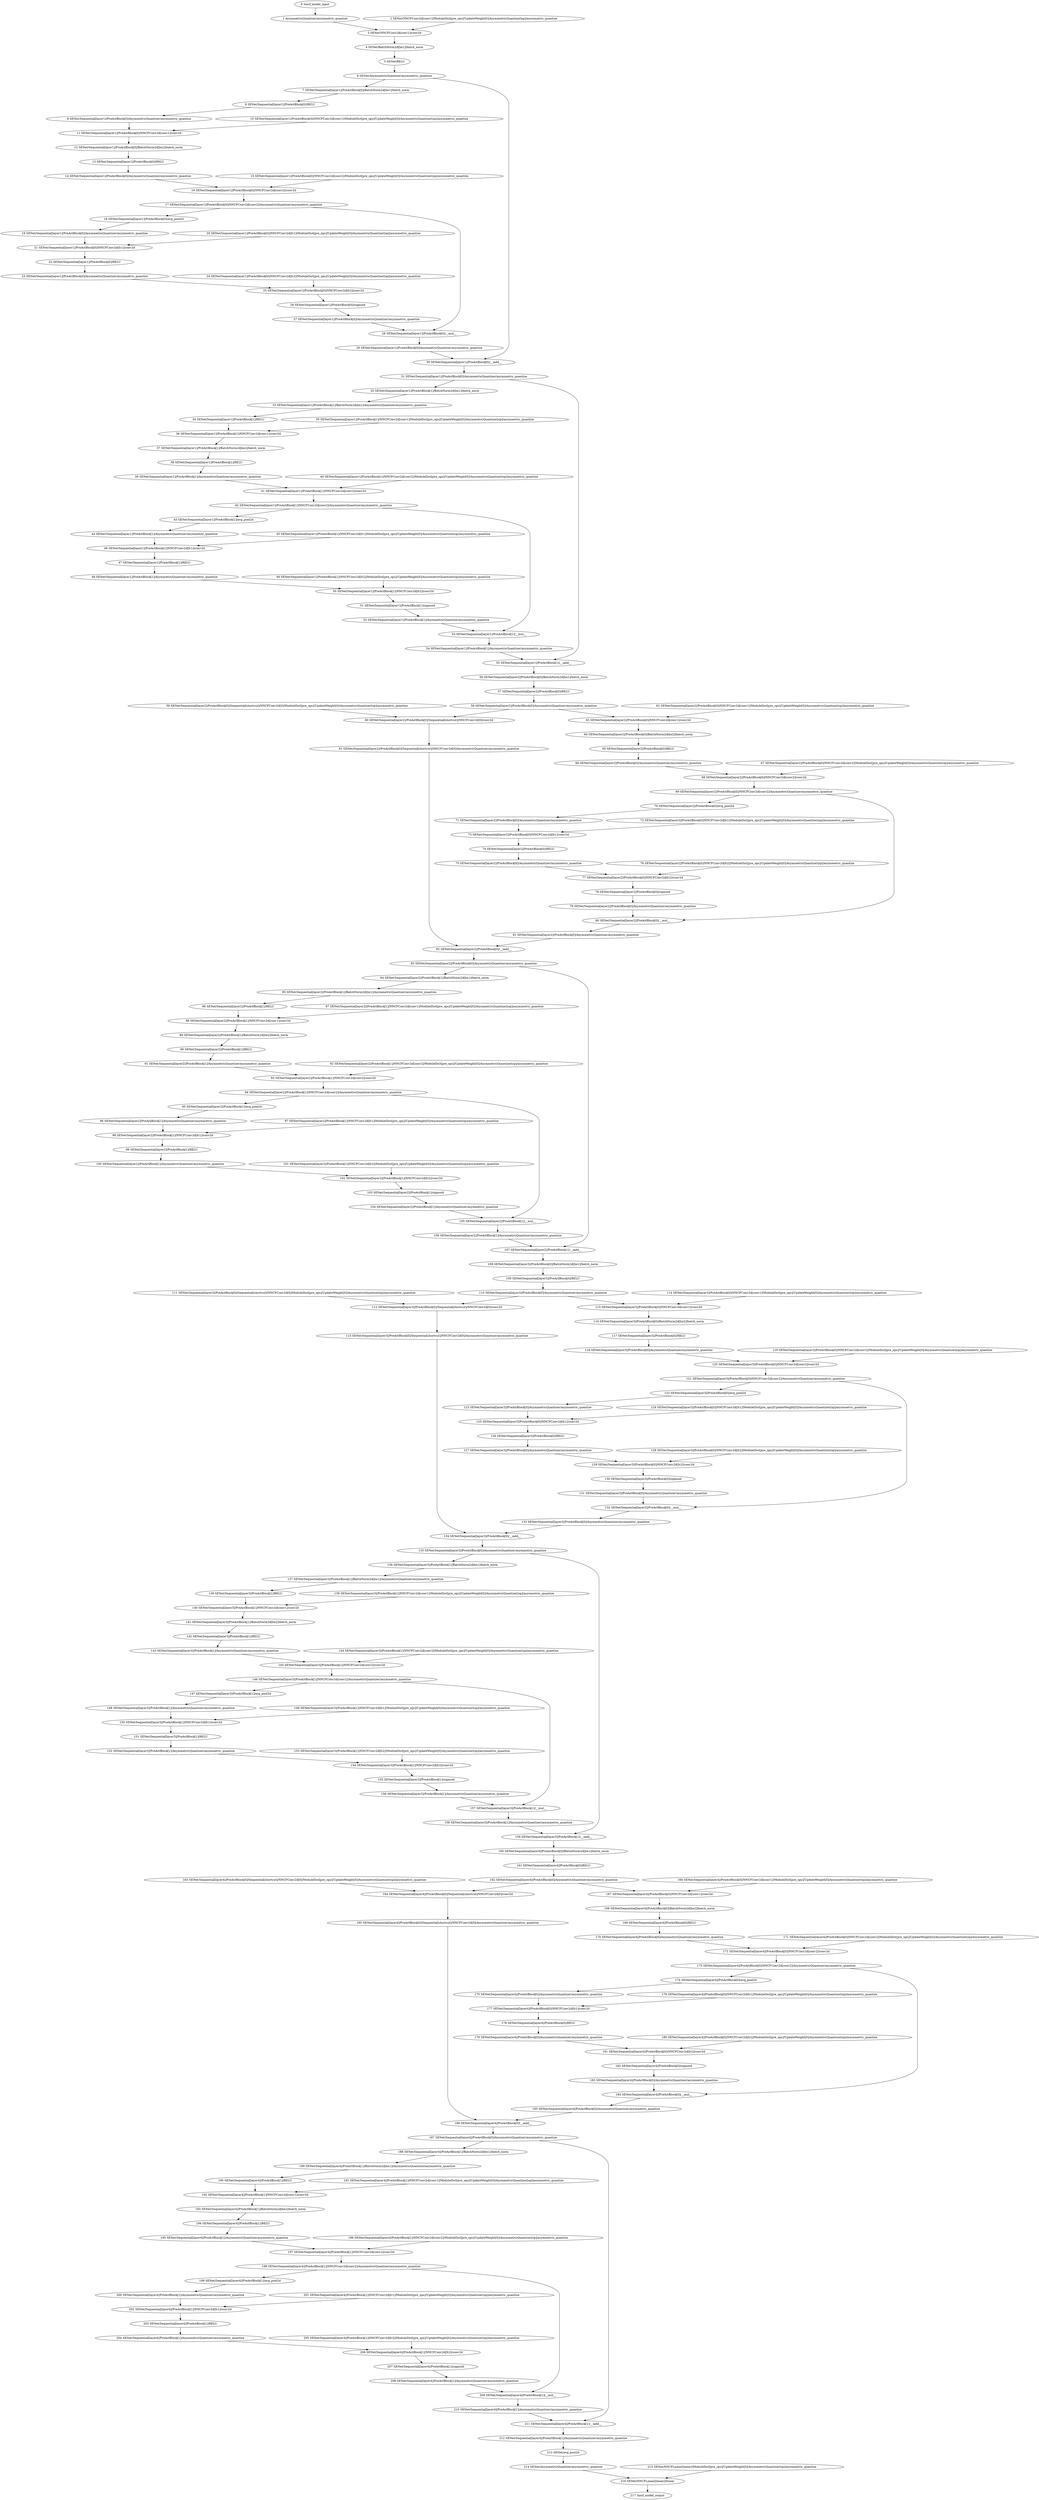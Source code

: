 strict digraph  {
"0 /nncf_model_input" [id=0, scope="", type=nncf_model_input];
"1 AsymmetricQuantizer/asymmetric_quantize" [id=1, scope=AsymmetricQuantizer, type=asymmetric_quantize];
"2 SENet/NNCFConv2d[conv1]/ModuleDict[pre_ops]/UpdateWeight[0]/AsymmetricQuantizer[op]/asymmetric_quantize" [id=2, scope="SENet/NNCFConv2d[conv1]/ModuleDict[pre_ops]/UpdateWeight[0]/AsymmetricQuantizer[op]", type=asymmetric_quantize];
"3 SENet/NNCFConv2d[conv1]/conv2d" [id=3, scope="SENet/NNCFConv2d[conv1]", type=conv2d];
"4 SENet/BatchNorm2d[bn1]/batch_norm" [id=4, scope="SENet/BatchNorm2d[bn1]", type=batch_norm];
"5 SENet/RELU" [id=5, scope=SENet, type=RELU];
"6 SENet/AsymmetricQuantizer/asymmetric_quantize" [id=6, scope="SENet/AsymmetricQuantizer", type=asymmetric_quantize];
"7 SENet/Sequential[layer1]/PreActBlock[0]/BatchNorm2d[bn1]/batch_norm" [id=7, scope="SENet/Sequential[layer1]/PreActBlock[0]/BatchNorm2d[bn1]", type=batch_norm];
"8 SENet/Sequential[layer1]/PreActBlock[0]/RELU" [id=8, scope="SENet/Sequential[layer1]/PreActBlock[0]", type=RELU];
"9 SENet/Sequential[layer1]/PreActBlock[0]/AsymmetricQuantizer/asymmetric_quantize" [id=9, scope="SENet/Sequential[layer1]/PreActBlock[0]/AsymmetricQuantizer", type=asymmetric_quantize];
"10 SENet/Sequential[layer1]/PreActBlock[0]/NNCFConv2d[conv1]/ModuleDict[pre_ops]/UpdateWeight[0]/AsymmetricQuantizer[op]/asymmetric_quantize" [id=10, scope="SENet/Sequential[layer1]/PreActBlock[0]/NNCFConv2d[conv1]/ModuleDict[pre_ops]/UpdateWeight[0]/AsymmetricQuantizer[op]", type=asymmetric_quantize];
"11 SENet/Sequential[layer1]/PreActBlock[0]/NNCFConv2d[conv1]/conv2d" [id=11, scope="SENet/Sequential[layer1]/PreActBlock[0]/NNCFConv2d[conv1]", type=conv2d];
"12 SENet/Sequential[layer1]/PreActBlock[0]/BatchNorm2d[bn2]/batch_norm" [id=12, scope="SENet/Sequential[layer1]/PreActBlock[0]/BatchNorm2d[bn2]", type=batch_norm];
"13 SENet/Sequential[layer1]/PreActBlock[0]/RELU" [id=13, scope="SENet/Sequential[layer1]/PreActBlock[0]", type=RELU];
"14 SENet/Sequential[layer1]/PreActBlock[0]/AsymmetricQuantizer/asymmetric_quantize" [id=14, scope="SENet/Sequential[layer1]/PreActBlock[0]/AsymmetricQuantizer", type=asymmetric_quantize];
"15 SENet/Sequential[layer1]/PreActBlock[0]/NNCFConv2d[conv2]/ModuleDict[pre_ops]/UpdateWeight[0]/AsymmetricQuantizer[op]/asymmetric_quantize" [id=15, scope="SENet/Sequential[layer1]/PreActBlock[0]/NNCFConv2d[conv2]/ModuleDict[pre_ops]/UpdateWeight[0]/AsymmetricQuantizer[op]", type=asymmetric_quantize];
"16 SENet/Sequential[layer1]/PreActBlock[0]/NNCFConv2d[conv2]/conv2d" [id=16, scope="SENet/Sequential[layer1]/PreActBlock[0]/NNCFConv2d[conv2]", type=conv2d];
"17 SENet/Sequential[layer1]/PreActBlock[0]/NNCFConv2d[conv2]/AsymmetricQuantizer/asymmetric_quantize" [id=17, scope="SENet/Sequential[layer1]/PreActBlock[0]/NNCFConv2d[conv2]/AsymmetricQuantizer", type=asymmetric_quantize];
"18 SENet/Sequential[layer1]/PreActBlock[0]/avg_pool2d" [id=18, scope="SENet/Sequential[layer1]/PreActBlock[0]", type=avg_pool2d];
"19 SENet/Sequential[layer1]/PreActBlock[0]/AsymmetricQuantizer/asymmetric_quantize" [id=19, scope="SENet/Sequential[layer1]/PreActBlock[0]/AsymmetricQuantizer", type=asymmetric_quantize];
"20 SENet/Sequential[layer1]/PreActBlock[0]/NNCFConv2d[fc1]/ModuleDict[pre_ops]/UpdateWeight[0]/AsymmetricQuantizer[op]/asymmetric_quantize" [id=20, scope="SENet/Sequential[layer1]/PreActBlock[0]/NNCFConv2d[fc1]/ModuleDict[pre_ops]/UpdateWeight[0]/AsymmetricQuantizer[op]", type=asymmetric_quantize];
"21 SENet/Sequential[layer1]/PreActBlock[0]/NNCFConv2d[fc1]/conv2d" [id=21, scope="SENet/Sequential[layer1]/PreActBlock[0]/NNCFConv2d[fc1]", type=conv2d];
"22 SENet/Sequential[layer1]/PreActBlock[0]/RELU" [id=22, scope="SENet/Sequential[layer1]/PreActBlock[0]", type=RELU];
"23 SENet/Sequential[layer1]/PreActBlock[0]/AsymmetricQuantizer/asymmetric_quantize" [id=23, scope="SENet/Sequential[layer1]/PreActBlock[0]/AsymmetricQuantizer", type=asymmetric_quantize];
"24 SENet/Sequential[layer1]/PreActBlock[0]/NNCFConv2d[fc2]/ModuleDict[pre_ops]/UpdateWeight[0]/AsymmetricQuantizer[op]/asymmetric_quantize" [id=24, scope="SENet/Sequential[layer1]/PreActBlock[0]/NNCFConv2d[fc2]/ModuleDict[pre_ops]/UpdateWeight[0]/AsymmetricQuantizer[op]", type=asymmetric_quantize];
"25 SENet/Sequential[layer1]/PreActBlock[0]/NNCFConv2d[fc2]/conv2d" [id=25, scope="SENet/Sequential[layer1]/PreActBlock[0]/NNCFConv2d[fc2]", type=conv2d];
"26 SENet/Sequential[layer1]/PreActBlock[0]/sigmoid" [id=26, scope="SENet/Sequential[layer1]/PreActBlock[0]", type=sigmoid];
"27 SENet/Sequential[layer1]/PreActBlock[0]/AsymmetricQuantizer/asymmetric_quantize" [id=27, scope="SENet/Sequential[layer1]/PreActBlock[0]/AsymmetricQuantizer", type=asymmetric_quantize];
"28 SENet/Sequential[layer1]/PreActBlock[0]/__mul__" [id=28, scope="SENet/Sequential[layer1]/PreActBlock[0]", type=__mul__];
"29 SENet/Sequential[layer1]/PreActBlock[0]/AsymmetricQuantizer/asymmetric_quantize" [id=29, scope="SENet/Sequential[layer1]/PreActBlock[0]/AsymmetricQuantizer", type=asymmetric_quantize];
"30 SENet/Sequential[layer1]/PreActBlock[0]/__iadd__" [id=30, scope="SENet/Sequential[layer1]/PreActBlock[0]", type=__iadd__];
"31 SENet/Sequential[layer1]/PreActBlock[0]/AsymmetricQuantizer/asymmetric_quantize" [id=31, scope="SENet/Sequential[layer1]/PreActBlock[0]/AsymmetricQuantizer", type=asymmetric_quantize];
"32 SENet/Sequential[layer1]/PreActBlock[1]/BatchNorm2d[bn1]/batch_norm" [id=32, scope="SENet/Sequential[layer1]/PreActBlock[1]/BatchNorm2d[bn1]", type=batch_norm];
"33 SENet/Sequential[layer1]/PreActBlock[1]/BatchNorm2d[bn1]/AsymmetricQuantizer/asymmetric_quantize" [id=33, scope="SENet/Sequential[layer1]/PreActBlock[1]/BatchNorm2d[bn1]/AsymmetricQuantizer", type=asymmetric_quantize];
"34 SENet/Sequential[layer1]/PreActBlock[1]/RELU" [id=34, scope="SENet/Sequential[layer1]/PreActBlock[1]", type=RELU];
"35 SENet/Sequential[layer1]/PreActBlock[1]/NNCFConv2d[conv1]/ModuleDict[pre_ops]/UpdateWeight[0]/AsymmetricQuantizer[op]/asymmetric_quantize" [id=35, scope="SENet/Sequential[layer1]/PreActBlock[1]/NNCFConv2d[conv1]/ModuleDict[pre_ops]/UpdateWeight[0]/AsymmetricQuantizer[op]", type=asymmetric_quantize];
"36 SENet/Sequential[layer1]/PreActBlock[1]/NNCFConv2d[conv1]/conv2d" [id=36, scope="SENet/Sequential[layer1]/PreActBlock[1]/NNCFConv2d[conv1]", type=conv2d];
"37 SENet/Sequential[layer1]/PreActBlock[1]/BatchNorm2d[bn2]/batch_norm" [id=37, scope="SENet/Sequential[layer1]/PreActBlock[1]/BatchNorm2d[bn2]", type=batch_norm];
"38 SENet/Sequential[layer1]/PreActBlock[1]/RELU" [id=38, scope="SENet/Sequential[layer1]/PreActBlock[1]", type=RELU];
"39 SENet/Sequential[layer1]/PreActBlock[1]/AsymmetricQuantizer/asymmetric_quantize" [id=39, scope="SENet/Sequential[layer1]/PreActBlock[1]/AsymmetricQuantizer", type=asymmetric_quantize];
"40 SENet/Sequential[layer1]/PreActBlock[1]/NNCFConv2d[conv2]/ModuleDict[pre_ops]/UpdateWeight[0]/AsymmetricQuantizer[op]/asymmetric_quantize" [id=40, scope="SENet/Sequential[layer1]/PreActBlock[1]/NNCFConv2d[conv2]/ModuleDict[pre_ops]/UpdateWeight[0]/AsymmetricQuantizer[op]", type=asymmetric_quantize];
"41 SENet/Sequential[layer1]/PreActBlock[1]/NNCFConv2d[conv2]/conv2d" [id=41, scope="SENet/Sequential[layer1]/PreActBlock[1]/NNCFConv2d[conv2]", type=conv2d];
"42 SENet/Sequential[layer1]/PreActBlock[1]/NNCFConv2d[conv2]/AsymmetricQuantizer/asymmetric_quantize" [id=42, scope="SENet/Sequential[layer1]/PreActBlock[1]/NNCFConv2d[conv2]/AsymmetricQuantizer", type=asymmetric_quantize];
"43 SENet/Sequential[layer1]/PreActBlock[1]/avg_pool2d" [id=43, scope="SENet/Sequential[layer1]/PreActBlock[1]", type=avg_pool2d];
"44 SENet/Sequential[layer1]/PreActBlock[1]/AsymmetricQuantizer/asymmetric_quantize" [id=44, scope="SENet/Sequential[layer1]/PreActBlock[1]/AsymmetricQuantizer", type=asymmetric_quantize];
"45 SENet/Sequential[layer1]/PreActBlock[1]/NNCFConv2d[fc1]/ModuleDict[pre_ops]/UpdateWeight[0]/AsymmetricQuantizer[op]/asymmetric_quantize" [id=45, scope="SENet/Sequential[layer1]/PreActBlock[1]/NNCFConv2d[fc1]/ModuleDict[pre_ops]/UpdateWeight[0]/AsymmetricQuantizer[op]", type=asymmetric_quantize];
"46 SENet/Sequential[layer1]/PreActBlock[1]/NNCFConv2d[fc1]/conv2d" [id=46, scope="SENet/Sequential[layer1]/PreActBlock[1]/NNCFConv2d[fc1]", type=conv2d];
"47 SENet/Sequential[layer1]/PreActBlock[1]/RELU" [id=47, scope="SENet/Sequential[layer1]/PreActBlock[1]", type=RELU];
"48 SENet/Sequential[layer1]/PreActBlock[1]/AsymmetricQuantizer/asymmetric_quantize" [id=48, scope="SENet/Sequential[layer1]/PreActBlock[1]/AsymmetricQuantizer", type=asymmetric_quantize];
"49 SENet/Sequential[layer1]/PreActBlock[1]/NNCFConv2d[fc2]/ModuleDict[pre_ops]/UpdateWeight[0]/AsymmetricQuantizer[op]/asymmetric_quantize" [id=49, scope="SENet/Sequential[layer1]/PreActBlock[1]/NNCFConv2d[fc2]/ModuleDict[pre_ops]/UpdateWeight[0]/AsymmetricQuantizer[op]", type=asymmetric_quantize];
"50 SENet/Sequential[layer1]/PreActBlock[1]/NNCFConv2d[fc2]/conv2d" [id=50, scope="SENet/Sequential[layer1]/PreActBlock[1]/NNCFConv2d[fc2]", type=conv2d];
"51 SENet/Sequential[layer1]/PreActBlock[1]/sigmoid" [id=51, scope="SENet/Sequential[layer1]/PreActBlock[1]", type=sigmoid];
"52 SENet/Sequential[layer1]/PreActBlock[1]/AsymmetricQuantizer/asymmetric_quantize" [id=52, scope="SENet/Sequential[layer1]/PreActBlock[1]/AsymmetricQuantizer", type=asymmetric_quantize];
"53 SENet/Sequential[layer1]/PreActBlock[1]/__mul__" [id=53, scope="SENet/Sequential[layer1]/PreActBlock[1]", type=__mul__];
"54 SENet/Sequential[layer1]/PreActBlock[1]/AsymmetricQuantizer/asymmetric_quantize" [id=54, scope="SENet/Sequential[layer1]/PreActBlock[1]/AsymmetricQuantizer", type=asymmetric_quantize];
"55 SENet/Sequential[layer1]/PreActBlock[1]/__iadd__" [id=55, scope="SENet/Sequential[layer1]/PreActBlock[1]", type=__iadd__];
"56 SENet/Sequential[layer2]/PreActBlock[0]/BatchNorm2d[bn1]/batch_norm" [id=56, scope="SENet/Sequential[layer2]/PreActBlock[0]/BatchNorm2d[bn1]", type=batch_norm];
"57 SENet/Sequential[layer2]/PreActBlock[0]/RELU" [id=57, scope="SENet/Sequential[layer2]/PreActBlock[0]", type=RELU];
"58 SENet/Sequential[layer2]/PreActBlock[0]/AsymmetricQuantizer/asymmetric_quantize" [id=58, scope="SENet/Sequential[layer2]/PreActBlock[0]/AsymmetricQuantizer", type=asymmetric_quantize];
"59 SENet/Sequential[layer2]/PreActBlock[0]/Sequential[shortcut]/NNCFConv2d[0]/ModuleDict[pre_ops]/UpdateWeight[0]/AsymmetricQuantizer[op]/asymmetric_quantize" [id=59, scope="SENet/Sequential[layer2]/PreActBlock[0]/Sequential[shortcut]/NNCFConv2d[0]/ModuleDict[pre_ops]/UpdateWeight[0]/AsymmetricQuantizer[op]", type=asymmetric_quantize];
"60 SENet/Sequential[layer2]/PreActBlock[0]/Sequential[shortcut]/NNCFConv2d[0]/conv2d" [id=60, scope="SENet/Sequential[layer2]/PreActBlock[0]/Sequential[shortcut]/NNCFConv2d[0]", type=conv2d];
"61 SENet/Sequential[layer2]/PreActBlock[0]/Sequential[shortcut]/NNCFConv2d[0]/AsymmetricQuantizer/asymmetric_quantize" [id=61, scope="SENet/Sequential[layer2]/PreActBlock[0]/Sequential[shortcut]/NNCFConv2d[0]/AsymmetricQuantizer", type=asymmetric_quantize];
"62 SENet/Sequential[layer2]/PreActBlock[0]/NNCFConv2d[conv1]/ModuleDict[pre_ops]/UpdateWeight[0]/AsymmetricQuantizer[op]/asymmetric_quantize" [id=62, scope="SENet/Sequential[layer2]/PreActBlock[0]/NNCFConv2d[conv1]/ModuleDict[pre_ops]/UpdateWeight[0]/AsymmetricQuantizer[op]", type=asymmetric_quantize];
"63 SENet/Sequential[layer2]/PreActBlock[0]/NNCFConv2d[conv1]/conv2d" [id=63, scope="SENet/Sequential[layer2]/PreActBlock[0]/NNCFConv2d[conv1]", type=conv2d];
"64 SENet/Sequential[layer2]/PreActBlock[0]/BatchNorm2d[bn2]/batch_norm" [id=64, scope="SENet/Sequential[layer2]/PreActBlock[0]/BatchNorm2d[bn2]", type=batch_norm];
"65 SENet/Sequential[layer2]/PreActBlock[0]/RELU" [id=65, scope="SENet/Sequential[layer2]/PreActBlock[0]", type=RELU];
"66 SENet/Sequential[layer2]/PreActBlock[0]/AsymmetricQuantizer/asymmetric_quantize" [id=66, scope="SENet/Sequential[layer2]/PreActBlock[0]/AsymmetricQuantizer", type=asymmetric_quantize];
"67 SENet/Sequential[layer2]/PreActBlock[0]/NNCFConv2d[conv2]/ModuleDict[pre_ops]/UpdateWeight[0]/AsymmetricQuantizer[op]/asymmetric_quantize" [id=67, scope="SENet/Sequential[layer2]/PreActBlock[0]/NNCFConv2d[conv2]/ModuleDict[pre_ops]/UpdateWeight[0]/AsymmetricQuantizer[op]", type=asymmetric_quantize];
"68 SENet/Sequential[layer2]/PreActBlock[0]/NNCFConv2d[conv2]/conv2d" [id=68, scope="SENet/Sequential[layer2]/PreActBlock[0]/NNCFConv2d[conv2]", type=conv2d];
"69 SENet/Sequential[layer2]/PreActBlock[0]/NNCFConv2d[conv2]/AsymmetricQuantizer/asymmetric_quantize" [id=69, scope="SENet/Sequential[layer2]/PreActBlock[0]/NNCFConv2d[conv2]/AsymmetricQuantizer", type=asymmetric_quantize];
"70 SENet/Sequential[layer2]/PreActBlock[0]/avg_pool2d" [id=70, scope="SENet/Sequential[layer2]/PreActBlock[0]", type=avg_pool2d];
"71 SENet/Sequential[layer2]/PreActBlock[0]/AsymmetricQuantizer/asymmetric_quantize" [id=71, scope="SENet/Sequential[layer2]/PreActBlock[0]/AsymmetricQuantizer", type=asymmetric_quantize];
"72 SENet/Sequential[layer2]/PreActBlock[0]/NNCFConv2d[fc1]/ModuleDict[pre_ops]/UpdateWeight[0]/AsymmetricQuantizer[op]/asymmetric_quantize" [id=72, scope="SENet/Sequential[layer2]/PreActBlock[0]/NNCFConv2d[fc1]/ModuleDict[pre_ops]/UpdateWeight[0]/AsymmetricQuantizer[op]", type=asymmetric_quantize];
"73 SENet/Sequential[layer2]/PreActBlock[0]/NNCFConv2d[fc1]/conv2d" [id=73, scope="SENet/Sequential[layer2]/PreActBlock[0]/NNCFConv2d[fc1]", type=conv2d];
"74 SENet/Sequential[layer2]/PreActBlock[0]/RELU" [id=74, scope="SENet/Sequential[layer2]/PreActBlock[0]", type=RELU];
"75 SENet/Sequential[layer2]/PreActBlock[0]/AsymmetricQuantizer/asymmetric_quantize" [id=75, scope="SENet/Sequential[layer2]/PreActBlock[0]/AsymmetricQuantizer", type=asymmetric_quantize];
"76 SENet/Sequential[layer2]/PreActBlock[0]/NNCFConv2d[fc2]/ModuleDict[pre_ops]/UpdateWeight[0]/AsymmetricQuantizer[op]/asymmetric_quantize" [id=76, scope="SENet/Sequential[layer2]/PreActBlock[0]/NNCFConv2d[fc2]/ModuleDict[pre_ops]/UpdateWeight[0]/AsymmetricQuantizer[op]", type=asymmetric_quantize];
"77 SENet/Sequential[layer2]/PreActBlock[0]/NNCFConv2d[fc2]/conv2d" [id=77, scope="SENet/Sequential[layer2]/PreActBlock[0]/NNCFConv2d[fc2]", type=conv2d];
"78 SENet/Sequential[layer2]/PreActBlock[0]/sigmoid" [id=78, scope="SENet/Sequential[layer2]/PreActBlock[0]", type=sigmoid];
"79 SENet/Sequential[layer2]/PreActBlock[0]/AsymmetricQuantizer/asymmetric_quantize" [id=79, scope="SENet/Sequential[layer2]/PreActBlock[0]/AsymmetricQuantizer", type=asymmetric_quantize];
"80 SENet/Sequential[layer2]/PreActBlock[0]/__mul__" [id=80, scope="SENet/Sequential[layer2]/PreActBlock[0]", type=__mul__];
"81 SENet/Sequential[layer2]/PreActBlock[0]/AsymmetricQuantizer/asymmetric_quantize" [id=81, scope="SENet/Sequential[layer2]/PreActBlock[0]/AsymmetricQuantizer", type=asymmetric_quantize];
"82 SENet/Sequential[layer2]/PreActBlock[0]/__iadd__" [id=82, scope="SENet/Sequential[layer2]/PreActBlock[0]", type=__iadd__];
"83 SENet/Sequential[layer2]/PreActBlock[0]/AsymmetricQuantizer/asymmetric_quantize" [id=83, scope="SENet/Sequential[layer2]/PreActBlock[0]/AsymmetricQuantizer", type=asymmetric_quantize];
"84 SENet/Sequential[layer2]/PreActBlock[1]/BatchNorm2d[bn1]/batch_norm" [id=84, scope="SENet/Sequential[layer2]/PreActBlock[1]/BatchNorm2d[bn1]", type=batch_norm];
"85 SENet/Sequential[layer2]/PreActBlock[1]/BatchNorm2d[bn1]/AsymmetricQuantizer/asymmetric_quantize" [id=85, scope="SENet/Sequential[layer2]/PreActBlock[1]/BatchNorm2d[bn1]/AsymmetricQuantizer", type=asymmetric_quantize];
"86 SENet/Sequential[layer2]/PreActBlock[1]/RELU" [id=86, scope="SENet/Sequential[layer2]/PreActBlock[1]", type=RELU];
"87 SENet/Sequential[layer2]/PreActBlock[1]/NNCFConv2d[conv1]/ModuleDict[pre_ops]/UpdateWeight[0]/AsymmetricQuantizer[op]/asymmetric_quantize" [id=87, scope="SENet/Sequential[layer2]/PreActBlock[1]/NNCFConv2d[conv1]/ModuleDict[pre_ops]/UpdateWeight[0]/AsymmetricQuantizer[op]", type=asymmetric_quantize];
"88 SENet/Sequential[layer2]/PreActBlock[1]/NNCFConv2d[conv1]/conv2d" [id=88, scope="SENet/Sequential[layer2]/PreActBlock[1]/NNCFConv2d[conv1]", type=conv2d];
"89 SENet/Sequential[layer2]/PreActBlock[1]/BatchNorm2d[bn2]/batch_norm" [id=89, scope="SENet/Sequential[layer2]/PreActBlock[1]/BatchNorm2d[bn2]", type=batch_norm];
"90 SENet/Sequential[layer2]/PreActBlock[1]/RELU" [id=90, scope="SENet/Sequential[layer2]/PreActBlock[1]", type=RELU];
"91 SENet/Sequential[layer2]/PreActBlock[1]/AsymmetricQuantizer/asymmetric_quantize" [id=91, scope="SENet/Sequential[layer2]/PreActBlock[1]/AsymmetricQuantizer", type=asymmetric_quantize];
"92 SENet/Sequential[layer2]/PreActBlock[1]/NNCFConv2d[conv2]/ModuleDict[pre_ops]/UpdateWeight[0]/AsymmetricQuantizer[op]/asymmetric_quantize" [id=92, scope="SENet/Sequential[layer2]/PreActBlock[1]/NNCFConv2d[conv2]/ModuleDict[pre_ops]/UpdateWeight[0]/AsymmetricQuantizer[op]", type=asymmetric_quantize];
"93 SENet/Sequential[layer2]/PreActBlock[1]/NNCFConv2d[conv2]/conv2d" [id=93, scope="SENet/Sequential[layer2]/PreActBlock[1]/NNCFConv2d[conv2]", type=conv2d];
"94 SENet/Sequential[layer2]/PreActBlock[1]/NNCFConv2d[conv2]/AsymmetricQuantizer/asymmetric_quantize" [id=94, scope="SENet/Sequential[layer2]/PreActBlock[1]/NNCFConv2d[conv2]/AsymmetricQuantizer", type=asymmetric_quantize];
"95 SENet/Sequential[layer2]/PreActBlock[1]/avg_pool2d" [id=95, scope="SENet/Sequential[layer2]/PreActBlock[1]", type=avg_pool2d];
"96 SENet/Sequential[layer2]/PreActBlock[1]/AsymmetricQuantizer/asymmetric_quantize" [id=96, scope="SENet/Sequential[layer2]/PreActBlock[1]/AsymmetricQuantizer", type=asymmetric_quantize];
"97 SENet/Sequential[layer2]/PreActBlock[1]/NNCFConv2d[fc1]/ModuleDict[pre_ops]/UpdateWeight[0]/AsymmetricQuantizer[op]/asymmetric_quantize" [id=97, scope="SENet/Sequential[layer2]/PreActBlock[1]/NNCFConv2d[fc1]/ModuleDict[pre_ops]/UpdateWeight[0]/AsymmetricQuantizer[op]", type=asymmetric_quantize];
"98 SENet/Sequential[layer2]/PreActBlock[1]/NNCFConv2d[fc1]/conv2d" [id=98, scope="SENet/Sequential[layer2]/PreActBlock[1]/NNCFConv2d[fc1]", type=conv2d];
"99 SENet/Sequential[layer2]/PreActBlock[1]/RELU" [id=99, scope="SENet/Sequential[layer2]/PreActBlock[1]", type=RELU];
"100 SENet/Sequential[layer2]/PreActBlock[1]/AsymmetricQuantizer/asymmetric_quantize" [id=100, scope="SENet/Sequential[layer2]/PreActBlock[1]/AsymmetricQuantizer", type=asymmetric_quantize];
"101 SENet/Sequential[layer2]/PreActBlock[1]/NNCFConv2d[fc2]/ModuleDict[pre_ops]/UpdateWeight[0]/AsymmetricQuantizer[op]/asymmetric_quantize" [id=101, scope="SENet/Sequential[layer2]/PreActBlock[1]/NNCFConv2d[fc2]/ModuleDict[pre_ops]/UpdateWeight[0]/AsymmetricQuantizer[op]", type=asymmetric_quantize];
"102 SENet/Sequential[layer2]/PreActBlock[1]/NNCFConv2d[fc2]/conv2d" [id=102, scope="SENet/Sequential[layer2]/PreActBlock[1]/NNCFConv2d[fc2]", type=conv2d];
"103 SENet/Sequential[layer2]/PreActBlock[1]/sigmoid" [id=103, scope="SENet/Sequential[layer2]/PreActBlock[1]", type=sigmoid];
"104 SENet/Sequential[layer2]/PreActBlock[1]/AsymmetricQuantizer/asymmetric_quantize" [id=104, scope="SENet/Sequential[layer2]/PreActBlock[1]/AsymmetricQuantizer", type=asymmetric_quantize];
"105 SENet/Sequential[layer2]/PreActBlock[1]/__mul__" [id=105, scope="SENet/Sequential[layer2]/PreActBlock[1]", type=__mul__];
"106 SENet/Sequential[layer2]/PreActBlock[1]/AsymmetricQuantizer/asymmetric_quantize" [id=106, scope="SENet/Sequential[layer2]/PreActBlock[1]/AsymmetricQuantizer", type=asymmetric_quantize];
"107 SENet/Sequential[layer2]/PreActBlock[1]/__iadd__" [id=107, scope="SENet/Sequential[layer2]/PreActBlock[1]", type=__iadd__];
"108 SENet/Sequential[layer3]/PreActBlock[0]/BatchNorm2d[bn1]/batch_norm" [id=108, scope="SENet/Sequential[layer3]/PreActBlock[0]/BatchNorm2d[bn1]", type=batch_norm];
"109 SENet/Sequential[layer3]/PreActBlock[0]/RELU" [id=109, scope="SENet/Sequential[layer3]/PreActBlock[0]", type=RELU];
"110 SENet/Sequential[layer3]/PreActBlock[0]/AsymmetricQuantizer/asymmetric_quantize" [id=110, scope="SENet/Sequential[layer3]/PreActBlock[0]/AsymmetricQuantizer", type=asymmetric_quantize];
"111 SENet/Sequential[layer3]/PreActBlock[0]/Sequential[shortcut]/NNCFConv2d[0]/ModuleDict[pre_ops]/UpdateWeight[0]/AsymmetricQuantizer[op]/asymmetric_quantize" [id=111, scope="SENet/Sequential[layer3]/PreActBlock[0]/Sequential[shortcut]/NNCFConv2d[0]/ModuleDict[pre_ops]/UpdateWeight[0]/AsymmetricQuantizer[op]", type=asymmetric_quantize];
"112 SENet/Sequential[layer3]/PreActBlock[0]/Sequential[shortcut]/NNCFConv2d[0]/conv2d" [id=112, scope="SENet/Sequential[layer3]/PreActBlock[0]/Sequential[shortcut]/NNCFConv2d[0]", type=conv2d];
"113 SENet/Sequential[layer3]/PreActBlock[0]/Sequential[shortcut]/NNCFConv2d[0]/AsymmetricQuantizer/asymmetric_quantize" [id=113, scope="SENet/Sequential[layer3]/PreActBlock[0]/Sequential[shortcut]/NNCFConv2d[0]/AsymmetricQuantizer", type=asymmetric_quantize];
"114 SENet/Sequential[layer3]/PreActBlock[0]/NNCFConv2d[conv1]/ModuleDict[pre_ops]/UpdateWeight[0]/AsymmetricQuantizer[op]/asymmetric_quantize" [id=114, scope="SENet/Sequential[layer3]/PreActBlock[0]/NNCFConv2d[conv1]/ModuleDict[pre_ops]/UpdateWeight[0]/AsymmetricQuantizer[op]", type=asymmetric_quantize];
"115 SENet/Sequential[layer3]/PreActBlock[0]/NNCFConv2d[conv1]/conv2d" [id=115, scope="SENet/Sequential[layer3]/PreActBlock[0]/NNCFConv2d[conv1]", type=conv2d];
"116 SENet/Sequential[layer3]/PreActBlock[0]/BatchNorm2d[bn2]/batch_norm" [id=116, scope="SENet/Sequential[layer3]/PreActBlock[0]/BatchNorm2d[bn2]", type=batch_norm];
"117 SENet/Sequential[layer3]/PreActBlock[0]/RELU" [id=117, scope="SENet/Sequential[layer3]/PreActBlock[0]", type=RELU];
"118 SENet/Sequential[layer3]/PreActBlock[0]/AsymmetricQuantizer/asymmetric_quantize" [id=118, scope="SENet/Sequential[layer3]/PreActBlock[0]/AsymmetricQuantizer", type=asymmetric_quantize];
"119 SENet/Sequential[layer3]/PreActBlock[0]/NNCFConv2d[conv2]/ModuleDict[pre_ops]/UpdateWeight[0]/AsymmetricQuantizer[op]/asymmetric_quantize" [id=119, scope="SENet/Sequential[layer3]/PreActBlock[0]/NNCFConv2d[conv2]/ModuleDict[pre_ops]/UpdateWeight[0]/AsymmetricQuantizer[op]", type=asymmetric_quantize];
"120 SENet/Sequential[layer3]/PreActBlock[0]/NNCFConv2d[conv2]/conv2d" [id=120, scope="SENet/Sequential[layer3]/PreActBlock[0]/NNCFConv2d[conv2]", type=conv2d];
"121 SENet/Sequential[layer3]/PreActBlock[0]/NNCFConv2d[conv2]/AsymmetricQuantizer/asymmetric_quantize" [id=121, scope="SENet/Sequential[layer3]/PreActBlock[0]/NNCFConv2d[conv2]/AsymmetricQuantizer", type=asymmetric_quantize];
"122 SENet/Sequential[layer3]/PreActBlock[0]/avg_pool2d" [id=122, scope="SENet/Sequential[layer3]/PreActBlock[0]", type=avg_pool2d];
"123 SENet/Sequential[layer3]/PreActBlock[0]/AsymmetricQuantizer/asymmetric_quantize" [id=123, scope="SENet/Sequential[layer3]/PreActBlock[0]/AsymmetricQuantizer", type=asymmetric_quantize];
"124 SENet/Sequential[layer3]/PreActBlock[0]/NNCFConv2d[fc1]/ModuleDict[pre_ops]/UpdateWeight[0]/AsymmetricQuantizer[op]/asymmetric_quantize" [id=124, scope="SENet/Sequential[layer3]/PreActBlock[0]/NNCFConv2d[fc1]/ModuleDict[pre_ops]/UpdateWeight[0]/AsymmetricQuantizer[op]", type=asymmetric_quantize];
"125 SENet/Sequential[layer3]/PreActBlock[0]/NNCFConv2d[fc1]/conv2d" [id=125, scope="SENet/Sequential[layer3]/PreActBlock[0]/NNCFConv2d[fc1]", type=conv2d];
"126 SENet/Sequential[layer3]/PreActBlock[0]/RELU" [id=126, scope="SENet/Sequential[layer3]/PreActBlock[0]", type=RELU];
"127 SENet/Sequential[layer3]/PreActBlock[0]/AsymmetricQuantizer/asymmetric_quantize" [id=127, scope="SENet/Sequential[layer3]/PreActBlock[0]/AsymmetricQuantizer", type=asymmetric_quantize];
"128 SENet/Sequential[layer3]/PreActBlock[0]/NNCFConv2d[fc2]/ModuleDict[pre_ops]/UpdateWeight[0]/AsymmetricQuantizer[op]/asymmetric_quantize" [id=128, scope="SENet/Sequential[layer3]/PreActBlock[0]/NNCFConv2d[fc2]/ModuleDict[pre_ops]/UpdateWeight[0]/AsymmetricQuantizer[op]", type=asymmetric_quantize];
"129 SENet/Sequential[layer3]/PreActBlock[0]/NNCFConv2d[fc2]/conv2d" [id=129, scope="SENet/Sequential[layer3]/PreActBlock[0]/NNCFConv2d[fc2]", type=conv2d];
"130 SENet/Sequential[layer3]/PreActBlock[0]/sigmoid" [id=130, scope="SENet/Sequential[layer3]/PreActBlock[0]", type=sigmoid];
"131 SENet/Sequential[layer3]/PreActBlock[0]/AsymmetricQuantizer/asymmetric_quantize" [id=131, scope="SENet/Sequential[layer3]/PreActBlock[0]/AsymmetricQuantizer", type=asymmetric_quantize];
"132 SENet/Sequential[layer3]/PreActBlock[0]/__mul__" [id=132, scope="SENet/Sequential[layer3]/PreActBlock[0]", type=__mul__];
"133 SENet/Sequential[layer3]/PreActBlock[0]/AsymmetricQuantizer/asymmetric_quantize" [id=133, scope="SENet/Sequential[layer3]/PreActBlock[0]/AsymmetricQuantizer", type=asymmetric_quantize];
"134 SENet/Sequential[layer3]/PreActBlock[0]/__iadd__" [id=134, scope="SENet/Sequential[layer3]/PreActBlock[0]", type=__iadd__];
"135 SENet/Sequential[layer3]/PreActBlock[0]/AsymmetricQuantizer/asymmetric_quantize" [id=135, scope="SENet/Sequential[layer3]/PreActBlock[0]/AsymmetricQuantizer", type=asymmetric_quantize];
"136 SENet/Sequential[layer3]/PreActBlock[1]/BatchNorm2d[bn1]/batch_norm" [id=136, scope="SENet/Sequential[layer3]/PreActBlock[1]/BatchNorm2d[bn1]", type=batch_norm];
"137 SENet/Sequential[layer3]/PreActBlock[1]/BatchNorm2d[bn1]/AsymmetricQuantizer/asymmetric_quantize" [id=137, scope="SENet/Sequential[layer3]/PreActBlock[1]/BatchNorm2d[bn1]/AsymmetricQuantizer", type=asymmetric_quantize];
"138 SENet/Sequential[layer3]/PreActBlock[1]/RELU" [id=138, scope="SENet/Sequential[layer3]/PreActBlock[1]", type=RELU];
"139 SENet/Sequential[layer3]/PreActBlock[1]/NNCFConv2d[conv1]/ModuleDict[pre_ops]/UpdateWeight[0]/AsymmetricQuantizer[op]/asymmetric_quantize" [id=139, scope="SENet/Sequential[layer3]/PreActBlock[1]/NNCFConv2d[conv1]/ModuleDict[pre_ops]/UpdateWeight[0]/AsymmetricQuantizer[op]", type=asymmetric_quantize];
"140 SENet/Sequential[layer3]/PreActBlock[1]/NNCFConv2d[conv1]/conv2d" [id=140, scope="SENet/Sequential[layer3]/PreActBlock[1]/NNCFConv2d[conv1]", type=conv2d];
"141 SENet/Sequential[layer3]/PreActBlock[1]/BatchNorm2d[bn2]/batch_norm" [id=141, scope="SENet/Sequential[layer3]/PreActBlock[1]/BatchNorm2d[bn2]", type=batch_norm];
"142 SENet/Sequential[layer3]/PreActBlock[1]/RELU" [id=142, scope="SENet/Sequential[layer3]/PreActBlock[1]", type=RELU];
"143 SENet/Sequential[layer3]/PreActBlock[1]/AsymmetricQuantizer/asymmetric_quantize" [id=143, scope="SENet/Sequential[layer3]/PreActBlock[1]/AsymmetricQuantizer", type=asymmetric_quantize];
"144 SENet/Sequential[layer3]/PreActBlock[1]/NNCFConv2d[conv2]/ModuleDict[pre_ops]/UpdateWeight[0]/AsymmetricQuantizer[op]/asymmetric_quantize" [id=144, scope="SENet/Sequential[layer3]/PreActBlock[1]/NNCFConv2d[conv2]/ModuleDict[pre_ops]/UpdateWeight[0]/AsymmetricQuantizer[op]", type=asymmetric_quantize];
"145 SENet/Sequential[layer3]/PreActBlock[1]/NNCFConv2d[conv2]/conv2d" [id=145, scope="SENet/Sequential[layer3]/PreActBlock[1]/NNCFConv2d[conv2]", type=conv2d];
"146 SENet/Sequential[layer3]/PreActBlock[1]/NNCFConv2d[conv2]/AsymmetricQuantizer/asymmetric_quantize" [id=146, scope="SENet/Sequential[layer3]/PreActBlock[1]/NNCFConv2d[conv2]/AsymmetricQuantizer", type=asymmetric_quantize];
"147 SENet/Sequential[layer3]/PreActBlock[1]/avg_pool2d" [id=147, scope="SENet/Sequential[layer3]/PreActBlock[1]", type=avg_pool2d];
"148 SENet/Sequential[layer3]/PreActBlock[1]/AsymmetricQuantizer/asymmetric_quantize" [id=148, scope="SENet/Sequential[layer3]/PreActBlock[1]/AsymmetricQuantizer", type=asymmetric_quantize];
"149 SENet/Sequential[layer3]/PreActBlock[1]/NNCFConv2d[fc1]/ModuleDict[pre_ops]/UpdateWeight[0]/AsymmetricQuantizer[op]/asymmetric_quantize" [id=149, scope="SENet/Sequential[layer3]/PreActBlock[1]/NNCFConv2d[fc1]/ModuleDict[pre_ops]/UpdateWeight[0]/AsymmetricQuantizer[op]", type=asymmetric_quantize];
"150 SENet/Sequential[layer3]/PreActBlock[1]/NNCFConv2d[fc1]/conv2d" [id=150, scope="SENet/Sequential[layer3]/PreActBlock[1]/NNCFConv2d[fc1]", type=conv2d];
"151 SENet/Sequential[layer3]/PreActBlock[1]/RELU" [id=151, scope="SENet/Sequential[layer3]/PreActBlock[1]", type=RELU];
"152 SENet/Sequential[layer3]/PreActBlock[1]/AsymmetricQuantizer/asymmetric_quantize" [id=152, scope="SENet/Sequential[layer3]/PreActBlock[1]/AsymmetricQuantizer", type=asymmetric_quantize];
"153 SENet/Sequential[layer3]/PreActBlock[1]/NNCFConv2d[fc2]/ModuleDict[pre_ops]/UpdateWeight[0]/AsymmetricQuantizer[op]/asymmetric_quantize" [id=153, scope="SENet/Sequential[layer3]/PreActBlock[1]/NNCFConv2d[fc2]/ModuleDict[pre_ops]/UpdateWeight[0]/AsymmetricQuantizer[op]", type=asymmetric_quantize];
"154 SENet/Sequential[layer3]/PreActBlock[1]/NNCFConv2d[fc2]/conv2d" [id=154, scope="SENet/Sequential[layer3]/PreActBlock[1]/NNCFConv2d[fc2]", type=conv2d];
"155 SENet/Sequential[layer3]/PreActBlock[1]/sigmoid" [id=155, scope="SENet/Sequential[layer3]/PreActBlock[1]", type=sigmoid];
"156 SENet/Sequential[layer3]/PreActBlock[1]/AsymmetricQuantizer/asymmetric_quantize" [id=156, scope="SENet/Sequential[layer3]/PreActBlock[1]/AsymmetricQuantizer", type=asymmetric_quantize];
"157 SENet/Sequential[layer3]/PreActBlock[1]/__mul__" [id=157, scope="SENet/Sequential[layer3]/PreActBlock[1]", type=__mul__];
"158 SENet/Sequential[layer3]/PreActBlock[1]/AsymmetricQuantizer/asymmetric_quantize" [id=158, scope="SENet/Sequential[layer3]/PreActBlock[1]/AsymmetricQuantizer", type=asymmetric_quantize];
"159 SENet/Sequential[layer3]/PreActBlock[1]/__iadd__" [id=159, scope="SENet/Sequential[layer3]/PreActBlock[1]", type=__iadd__];
"160 SENet/Sequential[layer4]/PreActBlock[0]/BatchNorm2d[bn1]/batch_norm" [id=160, scope="SENet/Sequential[layer4]/PreActBlock[0]/BatchNorm2d[bn1]", type=batch_norm];
"161 SENet/Sequential[layer4]/PreActBlock[0]/RELU" [id=161, scope="SENet/Sequential[layer4]/PreActBlock[0]", type=RELU];
"162 SENet/Sequential[layer4]/PreActBlock[0]/AsymmetricQuantizer/asymmetric_quantize" [id=162, scope="SENet/Sequential[layer4]/PreActBlock[0]/AsymmetricQuantizer", type=asymmetric_quantize];
"163 SENet/Sequential[layer4]/PreActBlock[0]/Sequential[shortcut]/NNCFConv2d[0]/ModuleDict[pre_ops]/UpdateWeight[0]/AsymmetricQuantizer[op]/asymmetric_quantize" [id=163, scope="SENet/Sequential[layer4]/PreActBlock[0]/Sequential[shortcut]/NNCFConv2d[0]/ModuleDict[pre_ops]/UpdateWeight[0]/AsymmetricQuantizer[op]", type=asymmetric_quantize];
"164 SENet/Sequential[layer4]/PreActBlock[0]/Sequential[shortcut]/NNCFConv2d[0]/conv2d" [id=164, scope="SENet/Sequential[layer4]/PreActBlock[0]/Sequential[shortcut]/NNCFConv2d[0]", type=conv2d];
"165 SENet/Sequential[layer4]/PreActBlock[0]/Sequential[shortcut]/NNCFConv2d[0]/AsymmetricQuantizer/asymmetric_quantize" [id=165, scope="SENet/Sequential[layer4]/PreActBlock[0]/Sequential[shortcut]/NNCFConv2d[0]/AsymmetricQuantizer", type=asymmetric_quantize];
"166 SENet/Sequential[layer4]/PreActBlock[0]/NNCFConv2d[conv1]/ModuleDict[pre_ops]/UpdateWeight[0]/AsymmetricQuantizer[op]/asymmetric_quantize" [id=166, scope="SENet/Sequential[layer4]/PreActBlock[0]/NNCFConv2d[conv1]/ModuleDict[pre_ops]/UpdateWeight[0]/AsymmetricQuantizer[op]", type=asymmetric_quantize];
"167 SENet/Sequential[layer4]/PreActBlock[0]/NNCFConv2d[conv1]/conv2d" [id=167, scope="SENet/Sequential[layer4]/PreActBlock[0]/NNCFConv2d[conv1]", type=conv2d];
"168 SENet/Sequential[layer4]/PreActBlock[0]/BatchNorm2d[bn2]/batch_norm" [id=168, scope="SENet/Sequential[layer4]/PreActBlock[0]/BatchNorm2d[bn2]", type=batch_norm];
"169 SENet/Sequential[layer4]/PreActBlock[0]/RELU" [id=169, scope="SENet/Sequential[layer4]/PreActBlock[0]", type=RELU];
"170 SENet/Sequential[layer4]/PreActBlock[0]/AsymmetricQuantizer/asymmetric_quantize" [id=170, scope="SENet/Sequential[layer4]/PreActBlock[0]/AsymmetricQuantizer", type=asymmetric_quantize];
"171 SENet/Sequential[layer4]/PreActBlock[0]/NNCFConv2d[conv2]/ModuleDict[pre_ops]/UpdateWeight[0]/AsymmetricQuantizer[op]/asymmetric_quantize" [id=171, scope="SENet/Sequential[layer4]/PreActBlock[0]/NNCFConv2d[conv2]/ModuleDict[pre_ops]/UpdateWeight[0]/AsymmetricQuantizer[op]", type=asymmetric_quantize];
"172 SENet/Sequential[layer4]/PreActBlock[0]/NNCFConv2d[conv2]/conv2d" [id=172, scope="SENet/Sequential[layer4]/PreActBlock[0]/NNCFConv2d[conv2]", type=conv2d];
"173 SENet/Sequential[layer4]/PreActBlock[0]/NNCFConv2d[conv2]/AsymmetricQuantizer/asymmetric_quantize" [id=173, scope="SENet/Sequential[layer4]/PreActBlock[0]/NNCFConv2d[conv2]/AsymmetricQuantizer", type=asymmetric_quantize];
"174 SENet/Sequential[layer4]/PreActBlock[0]/avg_pool2d" [id=174, scope="SENet/Sequential[layer4]/PreActBlock[0]", type=avg_pool2d];
"175 SENet/Sequential[layer4]/PreActBlock[0]/AsymmetricQuantizer/asymmetric_quantize" [id=175, scope="SENet/Sequential[layer4]/PreActBlock[0]/AsymmetricQuantizer", type=asymmetric_quantize];
"176 SENet/Sequential[layer4]/PreActBlock[0]/NNCFConv2d[fc1]/ModuleDict[pre_ops]/UpdateWeight[0]/AsymmetricQuantizer[op]/asymmetric_quantize" [id=176, scope="SENet/Sequential[layer4]/PreActBlock[0]/NNCFConv2d[fc1]/ModuleDict[pre_ops]/UpdateWeight[0]/AsymmetricQuantizer[op]", type=asymmetric_quantize];
"177 SENet/Sequential[layer4]/PreActBlock[0]/NNCFConv2d[fc1]/conv2d" [id=177, scope="SENet/Sequential[layer4]/PreActBlock[0]/NNCFConv2d[fc1]", type=conv2d];
"178 SENet/Sequential[layer4]/PreActBlock[0]/RELU" [id=178, scope="SENet/Sequential[layer4]/PreActBlock[0]", type=RELU];
"179 SENet/Sequential[layer4]/PreActBlock[0]/AsymmetricQuantizer/asymmetric_quantize" [id=179, scope="SENet/Sequential[layer4]/PreActBlock[0]/AsymmetricQuantizer", type=asymmetric_quantize];
"180 SENet/Sequential[layer4]/PreActBlock[0]/NNCFConv2d[fc2]/ModuleDict[pre_ops]/UpdateWeight[0]/AsymmetricQuantizer[op]/asymmetric_quantize" [id=180, scope="SENet/Sequential[layer4]/PreActBlock[0]/NNCFConv2d[fc2]/ModuleDict[pre_ops]/UpdateWeight[0]/AsymmetricQuantizer[op]", type=asymmetric_quantize];
"181 SENet/Sequential[layer4]/PreActBlock[0]/NNCFConv2d[fc2]/conv2d" [id=181, scope="SENet/Sequential[layer4]/PreActBlock[0]/NNCFConv2d[fc2]", type=conv2d];
"182 SENet/Sequential[layer4]/PreActBlock[0]/sigmoid" [id=182, scope="SENet/Sequential[layer4]/PreActBlock[0]", type=sigmoid];
"183 SENet/Sequential[layer4]/PreActBlock[0]/AsymmetricQuantizer/asymmetric_quantize" [id=183, scope="SENet/Sequential[layer4]/PreActBlock[0]/AsymmetricQuantizer", type=asymmetric_quantize];
"184 SENet/Sequential[layer4]/PreActBlock[0]/__mul__" [id=184, scope="SENet/Sequential[layer4]/PreActBlock[0]", type=__mul__];
"185 SENet/Sequential[layer4]/PreActBlock[0]/AsymmetricQuantizer/asymmetric_quantize" [id=185, scope="SENet/Sequential[layer4]/PreActBlock[0]/AsymmetricQuantizer", type=asymmetric_quantize];
"186 SENet/Sequential[layer4]/PreActBlock[0]/__iadd__" [id=186, scope="SENet/Sequential[layer4]/PreActBlock[0]", type=__iadd__];
"187 SENet/Sequential[layer4]/PreActBlock[0]/AsymmetricQuantizer/asymmetric_quantize" [id=187, scope="SENet/Sequential[layer4]/PreActBlock[0]/AsymmetricQuantizer", type=asymmetric_quantize];
"188 SENet/Sequential[layer4]/PreActBlock[1]/BatchNorm2d[bn1]/batch_norm" [id=188, scope="SENet/Sequential[layer4]/PreActBlock[1]/BatchNorm2d[bn1]", type=batch_norm];
"189 SENet/Sequential[layer4]/PreActBlock[1]/BatchNorm2d[bn1]/AsymmetricQuantizer/asymmetric_quantize" [id=189, scope="SENet/Sequential[layer4]/PreActBlock[1]/BatchNorm2d[bn1]/AsymmetricQuantizer", type=asymmetric_quantize];
"190 SENet/Sequential[layer4]/PreActBlock[1]/RELU" [id=190, scope="SENet/Sequential[layer4]/PreActBlock[1]", type=RELU];
"191 SENet/Sequential[layer4]/PreActBlock[1]/NNCFConv2d[conv1]/ModuleDict[pre_ops]/UpdateWeight[0]/AsymmetricQuantizer[op]/asymmetric_quantize" [id=191, scope="SENet/Sequential[layer4]/PreActBlock[1]/NNCFConv2d[conv1]/ModuleDict[pre_ops]/UpdateWeight[0]/AsymmetricQuantizer[op]", type=asymmetric_quantize];
"192 SENet/Sequential[layer4]/PreActBlock[1]/NNCFConv2d[conv1]/conv2d" [id=192, scope="SENet/Sequential[layer4]/PreActBlock[1]/NNCFConv2d[conv1]", type=conv2d];
"193 SENet/Sequential[layer4]/PreActBlock[1]/BatchNorm2d[bn2]/batch_norm" [id=193, scope="SENet/Sequential[layer4]/PreActBlock[1]/BatchNorm2d[bn2]", type=batch_norm];
"194 SENet/Sequential[layer4]/PreActBlock[1]/RELU" [id=194, scope="SENet/Sequential[layer4]/PreActBlock[1]", type=RELU];
"195 SENet/Sequential[layer4]/PreActBlock[1]/AsymmetricQuantizer/asymmetric_quantize" [id=195, scope="SENet/Sequential[layer4]/PreActBlock[1]/AsymmetricQuantizer", type=asymmetric_quantize];
"196 SENet/Sequential[layer4]/PreActBlock[1]/NNCFConv2d[conv2]/ModuleDict[pre_ops]/UpdateWeight[0]/AsymmetricQuantizer[op]/asymmetric_quantize" [id=196, scope="SENet/Sequential[layer4]/PreActBlock[1]/NNCFConv2d[conv2]/ModuleDict[pre_ops]/UpdateWeight[0]/AsymmetricQuantizer[op]", type=asymmetric_quantize];
"197 SENet/Sequential[layer4]/PreActBlock[1]/NNCFConv2d[conv2]/conv2d" [id=197, scope="SENet/Sequential[layer4]/PreActBlock[1]/NNCFConv2d[conv2]", type=conv2d];
"198 SENet/Sequential[layer4]/PreActBlock[1]/NNCFConv2d[conv2]/AsymmetricQuantizer/asymmetric_quantize" [id=198, scope="SENet/Sequential[layer4]/PreActBlock[1]/NNCFConv2d[conv2]/AsymmetricQuantizer", type=asymmetric_quantize];
"199 SENet/Sequential[layer4]/PreActBlock[1]/avg_pool2d" [id=199, scope="SENet/Sequential[layer4]/PreActBlock[1]", type=avg_pool2d];
"200 SENet/Sequential[layer4]/PreActBlock[1]/AsymmetricQuantizer/asymmetric_quantize" [id=200, scope="SENet/Sequential[layer4]/PreActBlock[1]/AsymmetricQuantizer", type=asymmetric_quantize];
"201 SENet/Sequential[layer4]/PreActBlock[1]/NNCFConv2d[fc1]/ModuleDict[pre_ops]/UpdateWeight[0]/AsymmetricQuantizer[op]/asymmetric_quantize" [id=201, scope="SENet/Sequential[layer4]/PreActBlock[1]/NNCFConv2d[fc1]/ModuleDict[pre_ops]/UpdateWeight[0]/AsymmetricQuantizer[op]", type=asymmetric_quantize];
"202 SENet/Sequential[layer4]/PreActBlock[1]/NNCFConv2d[fc1]/conv2d" [id=202, scope="SENet/Sequential[layer4]/PreActBlock[1]/NNCFConv2d[fc1]", type=conv2d];
"203 SENet/Sequential[layer4]/PreActBlock[1]/RELU" [id=203, scope="SENet/Sequential[layer4]/PreActBlock[1]", type=RELU];
"204 SENet/Sequential[layer4]/PreActBlock[1]/AsymmetricQuantizer/asymmetric_quantize" [id=204, scope="SENet/Sequential[layer4]/PreActBlock[1]/AsymmetricQuantizer", type=asymmetric_quantize];
"205 SENet/Sequential[layer4]/PreActBlock[1]/NNCFConv2d[fc2]/ModuleDict[pre_ops]/UpdateWeight[0]/AsymmetricQuantizer[op]/asymmetric_quantize" [id=205, scope="SENet/Sequential[layer4]/PreActBlock[1]/NNCFConv2d[fc2]/ModuleDict[pre_ops]/UpdateWeight[0]/AsymmetricQuantizer[op]", type=asymmetric_quantize];
"206 SENet/Sequential[layer4]/PreActBlock[1]/NNCFConv2d[fc2]/conv2d" [id=206, scope="SENet/Sequential[layer4]/PreActBlock[1]/NNCFConv2d[fc2]", type=conv2d];
"207 SENet/Sequential[layer4]/PreActBlock[1]/sigmoid" [id=207, scope="SENet/Sequential[layer4]/PreActBlock[1]", type=sigmoid];
"208 SENet/Sequential[layer4]/PreActBlock[1]/AsymmetricQuantizer/asymmetric_quantize" [id=208, scope="SENet/Sequential[layer4]/PreActBlock[1]/AsymmetricQuantizer", type=asymmetric_quantize];
"209 SENet/Sequential[layer4]/PreActBlock[1]/__mul__" [id=209, scope="SENet/Sequential[layer4]/PreActBlock[1]", type=__mul__];
"210 SENet/Sequential[layer4]/PreActBlock[1]/AsymmetricQuantizer/asymmetric_quantize" [id=210, scope="SENet/Sequential[layer4]/PreActBlock[1]/AsymmetricQuantizer", type=asymmetric_quantize];
"211 SENet/Sequential[layer4]/PreActBlock[1]/__iadd__" [id=211, scope="SENet/Sequential[layer4]/PreActBlock[1]", type=__iadd__];
"212 SENet/Sequential[layer4]/PreActBlock[1]/AsymmetricQuantizer/asymmetric_quantize" [id=212, scope="SENet/Sequential[layer4]/PreActBlock[1]/AsymmetricQuantizer", type=asymmetric_quantize];
"213 SENet/avg_pool2d" [id=213, scope=SENet, type=avg_pool2d];
"214 SENet/AsymmetricQuantizer/asymmetric_quantize" [id=214, scope="SENet/AsymmetricQuantizer", type=asymmetric_quantize];
"215 SENet/NNCFLinear[linear]/ModuleDict[pre_ops]/UpdateWeight[0]/AsymmetricQuantizer[op]/asymmetric_quantize" [id=215, scope="SENet/NNCFLinear[linear]/ModuleDict[pre_ops]/UpdateWeight[0]/AsymmetricQuantizer[op]", type=asymmetric_quantize];
"216 SENet/NNCFLinear[linear]/linear" [id=216, scope="SENet/NNCFLinear[linear]", type=linear];
"217 /nncf_model_output" [id=217, scope="", type=nncf_model_output];
"0 /nncf_model_input" -> "1 AsymmetricQuantizer/asymmetric_quantize";
"1 AsymmetricQuantizer/asymmetric_quantize" -> "3 SENet/NNCFConv2d[conv1]/conv2d";
"2 SENet/NNCFConv2d[conv1]/ModuleDict[pre_ops]/UpdateWeight[0]/AsymmetricQuantizer[op]/asymmetric_quantize" -> "3 SENet/NNCFConv2d[conv1]/conv2d";
"3 SENet/NNCFConv2d[conv1]/conv2d" -> "4 SENet/BatchNorm2d[bn1]/batch_norm";
"4 SENet/BatchNorm2d[bn1]/batch_norm" -> "5 SENet/RELU";
"5 SENet/RELU" -> "6 SENet/AsymmetricQuantizer/asymmetric_quantize";
"6 SENet/AsymmetricQuantizer/asymmetric_quantize" -> "7 SENet/Sequential[layer1]/PreActBlock[0]/BatchNorm2d[bn1]/batch_norm";
"7 SENet/Sequential[layer1]/PreActBlock[0]/BatchNorm2d[bn1]/batch_norm" -> "8 SENet/Sequential[layer1]/PreActBlock[0]/RELU";
"8 SENet/Sequential[layer1]/PreActBlock[0]/RELU" -> "9 SENet/Sequential[layer1]/PreActBlock[0]/AsymmetricQuantizer/asymmetric_quantize";
"6 SENet/AsymmetricQuantizer/asymmetric_quantize" -> "30 SENet/Sequential[layer1]/PreActBlock[0]/__iadd__";
"9 SENet/Sequential[layer1]/PreActBlock[0]/AsymmetricQuantizer/asymmetric_quantize" -> "11 SENet/Sequential[layer1]/PreActBlock[0]/NNCFConv2d[conv1]/conv2d";
"10 SENet/Sequential[layer1]/PreActBlock[0]/NNCFConv2d[conv1]/ModuleDict[pre_ops]/UpdateWeight[0]/AsymmetricQuantizer[op]/asymmetric_quantize" -> "11 SENet/Sequential[layer1]/PreActBlock[0]/NNCFConv2d[conv1]/conv2d";
"11 SENet/Sequential[layer1]/PreActBlock[0]/NNCFConv2d[conv1]/conv2d" -> "12 SENet/Sequential[layer1]/PreActBlock[0]/BatchNorm2d[bn2]/batch_norm";
"12 SENet/Sequential[layer1]/PreActBlock[0]/BatchNorm2d[bn2]/batch_norm" -> "13 SENet/Sequential[layer1]/PreActBlock[0]/RELU";
"13 SENet/Sequential[layer1]/PreActBlock[0]/RELU" -> "14 SENet/Sequential[layer1]/PreActBlock[0]/AsymmetricQuantizer/asymmetric_quantize";
"14 SENet/Sequential[layer1]/PreActBlock[0]/AsymmetricQuantizer/asymmetric_quantize" -> "16 SENet/Sequential[layer1]/PreActBlock[0]/NNCFConv2d[conv2]/conv2d";
"15 SENet/Sequential[layer1]/PreActBlock[0]/NNCFConv2d[conv2]/ModuleDict[pre_ops]/UpdateWeight[0]/AsymmetricQuantizer[op]/asymmetric_quantize" -> "16 SENet/Sequential[layer1]/PreActBlock[0]/NNCFConv2d[conv2]/conv2d";
"16 SENet/Sequential[layer1]/PreActBlock[0]/NNCFConv2d[conv2]/conv2d" -> "17 SENet/Sequential[layer1]/PreActBlock[0]/NNCFConv2d[conv2]/AsymmetricQuantizer/asymmetric_quantize";
"17 SENet/Sequential[layer1]/PreActBlock[0]/NNCFConv2d[conv2]/AsymmetricQuantizer/asymmetric_quantize" -> "18 SENet/Sequential[layer1]/PreActBlock[0]/avg_pool2d";
"17 SENet/Sequential[layer1]/PreActBlock[0]/NNCFConv2d[conv2]/AsymmetricQuantizer/asymmetric_quantize" -> "28 SENet/Sequential[layer1]/PreActBlock[0]/__mul__";
"18 SENet/Sequential[layer1]/PreActBlock[0]/avg_pool2d" -> "19 SENet/Sequential[layer1]/PreActBlock[0]/AsymmetricQuantizer/asymmetric_quantize";
"19 SENet/Sequential[layer1]/PreActBlock[0]/AsymmetricQuantizer/asymmetric_quantize" -> "21 SENet/Sequential[layer1]/PreActBlock[0]/NNCFConv2d[fc1]/conv2d";
"20 SENet/Sequential[layer1]/PreActBlock[0]/NNCFConv2d[fc1]/ModuleDict[pre_ops]/UpdateWeight[0]/AsymmetricQuantizer[op]/asymmetric_quantize" -> "21 SENet/Sequential[layer1]/PreActBlock[0]/NNCFConv2d[fc1]/conv2d";
"21 SENet/Sequential[layer1]/PreActBlock[0]/NNCFConv2d[fc1]/conv2d" -> "22 SENet/Sequential[layer1]/PreActBlock[0]/RELU";
"22 SENet/Sequential[layer1]/PreActBlock[0]/RELU" -> "23 SENet/Sequential[layer1]/PreActBlock[0]/AsymmetricQuantizer/asymmetric_quantize";
"23 SENet/Sequential[layer1]/PreActBlock[0]/AsymmetricQuantizer/asymmetric_quantize" -> "25 SENet/Sequential[layer1]/PreActBlock[0]/NNCFConv2d[fc2]/conv2d";
"24 SENet/Sequential[layer1]/PreActBlock[0]/NNCFConv2d[fc2]/ModuleDict[pre_ops]/UpdateWeight[0]/AsymmetricQuantizer[op]/asymmetric_quantize" -> "25 SENet/Sequential[layer1]/PreActBlock[0]/NNCFConv2d[fc2]/conv2d";
"25 SENet/Sequential[layer1]/PreActBlock[0]/NNCFConv2d[fc2]/conv2d" -> "26 SENet/Sequential[layer1]/PreActBlock[0]/sigmoid";
"26 SENet/Sequential[layer1]/PreActBlock[0]/sigmoid" -> "27 SENet/Sequential[layer1]/PreActBlock[0]/AsymmetricQuantizer/asymmetric_quantize";
"27 SENet/Sequential[layer1]/PreActBlock[0]/AsymmetricQuantizer/asymmetric_quantize" -> "28 SENet/Sequential[layer1]/PreActBlock[0]/__mul__";
"28 SENet/Sequential[layer1]/PreActBlock[0]/__mul__" -> "29 SENet/Sequential[layer1]/PreActBlock[0]/AsymmetricQuantizer/asymmetric_quantize";
"29 SENet/Sequential[layer1]/PreActBlock[0]/AsymmetricQuantizer/asymmetric_quantize" -> "30 SENet/Sequential[layer1]/PreActBlock[0]/__iadd__";
"30 SENet/Sequential[layer1]/PreActBlock[0]/__iadd__" -> "31 SENet/Sequential[layer1]/PreActBlock[0]/AsymmetricQuantizer/asymmetric_quantize";
"31 SENet/Sequential[layer1]/PreActBlock[0]/AsymmetricQuantizer/asymmetric_quantize" -> "32 SENet/Sequential[layer1]/PreActBlock[1]/BatchNorm2d[bn1]/batch_norm";
"31 SENet/Sequential[layer1]/PreActBlock[0]/AsymmetricQuantizer/asymmetric_quantize" -> "55 SENet/Sequential[layer1]/PreActBlock[1]/__iadd__";
"32 SENet/Sequential[layer1]/PreActBlock[1]/BatchNorm2d[bn1]/batch_norm" -> "33 SENet/Sequential[layer1]/PreActBlock[1]/BatchNorm2d[bn1]/AsymmetricQuantizer/asymmetric_quantize";
"33 SENet/Sequential[layer1]/PreActBlock[1]/BatchNorm2d[bn1]/AsymmetricQuantizer/asymmetric_quantize" -> "34 SENet/Sequential[layer1]/PreActBlock[1]/RELU";
"34 SENet/Sequential[layer1]/PreActBlock[1]/RELU" -> "36 SENet/Sequential[layer1]/PreActBlock[1]/NNCFConv2d[conv1]/conv2d";
"35 SENet/Sequential[layer1]/PreActBlock[1]/NNCFConv2d[conv1]/ModuleDict[pre_ops]/UpdateWeight[0]/AsymmetricQuantizer[op]/asymmetric_quantize" -> "36 SENet/Sequential[layer1]/PreActBlock[1]/NNCFConv2d[conv1]/conv2d";
"36 SENet/Sequential[layer1]/PreActBlock[1]/NNCFConv2d[conv1]/conv2d" -> "37 SENet/Sequential[layer1]/PreActBlock[1]/BatchNorm2d[bn2]/batch_norm";
"37 SENet/Sequential[layer1]/PreActBlock[1]/BatchNorm2d[bn2]/batch_norm" -> "38 SENet/Sequential[layer1]/PreActBlock[1]/RELU";
"38 SENet/Sequential[layer1]/PreActBlock[1]/RELU" -> "39 SENet/Sequential[layer1]/PreActBlock[1]/AsymmetricQuantizer/asymmetric_quantize";
"39 SENet/Sequential[layer1]/PreActBlock[1]/AsymmetricQuantizer/asymmetric_quantize" -> "41 SENet/Sequential[layer1]/PreActBlock[1]/NNCFConv2d[conv2]/conv2d";
"40 SENet/Sequential[layer1]/PreActBlock[1]/NNCFConv2d[conv2]/ModuleDict[pre_ops]/UpdateWeight[0]/AsymmetricQuantizer[op]/asymmetric_quantize" -> "41 SENet/Sequential[layer1]/PreActBlock[1]/NNCFConv2d[conv2]/conv2d";
"41 SENet/Sequential[layer1]/PreActBlock[1]/NNCFConv2d[conv2]/conv2d" -> "42 SENet/Sequential[layer1]/PreActBlock[1]/NNCFConv2d[conv2]/AsymmetricQuantizer/asymmetric_quantize";
"42 SENet/Sequential[layer1]/PreActBlock[1]/NNCFConv2d[conv2]/AsymmetricQuantizer/asymmetric_quantize" -> "43 SENet/Sequential[layer1]/PreActBlock[1]/avg_pool2d";
"42 SENet/Sequential[layer1]/PreActBlock[1]/NNCFConv2d[conv2]/AsymmetricQuantizer/asymmetric_quantize" -> "53 SENet/Sequential[layer1]/PreActBlock[1]/__mul__";
"43 SENet/Sequential[layer1]/PreActBlock[1]/avg_pool2d" -> "44 SENet/Sequential[layer1]/PreActBlock[1]/AsymmetricQuantizer/asymmetric_quantize";
"44 SENet/Sequential[layer1]/PreActBlock[1]/AsymmetricQuantizer/asymmetric_quantize" -> "46 SENet/Sequential[layer1]/PreActBlock[1]/NNCFConv2d[fc1]/conv2d";
"45 SENet/Sequential[layer1]/PreActBlock[1]/NNCFConv2d[fc1]/ModuleDict[pre_ops]/UpdateWeight[0]/AsymmetricQuantizer[op]/asymmetric_quantize" -> "46 SENet/Sequential[layer1]/PreActBlock[1]/NNCFConv2d[fc1]/conv2d";
"46 SENet/Sequential[layer1]/PreActBlock[1]/NNCFConv2d[fc1]/conv2d" -> "47 SENet/Sequential[layer1]/PreActBlock[1]/RELU";
"47 SENet/Sequential[layer1]/PreActBlock[1]/RELU" -> "48 SENet/Sequential[layer1]/PreActBlock[1]/AsymmetricQuantizer/asymmetric_quantize";
"48 SENet/Sequential[layer1]/PreActBlock[1]/AsymmetricQuantizer/asymmetric_quantize" -> "50 SENet/Sequential[layer1]/PreActBlock[1]/NNCFConv2d[fc2]/conv2d";
"49 SENet/Sequential[layer1]/PreActBlock[1]/NNCFConv2d[fc2]/ModuleDict[pre_ops]/UpdateWeight[0]/AsymmetricQuantizer[op]/asymmetric_quantize" -> "50 SENet/Sequential[layer1]/PreActBlock[1]/NNCFConv2d[fc2]/conv2d";
"50 SENet/Sequential[layer1]/PreActBlock[1]/NNCFConv2d[fc2]/conv2d" -> "51 SENet/Sequential[layer1]/PreActBlock[1]/sigmoid";
"51 SENet/Sequential[layer1]/PreActBlock[1]/sigmoid" -> "52 SENet/Sequential[layer1]/PreActBlock[1]/AsymmetricQuantizer/asymmetric_quantize";
"52 SENet/Sequential[layer1]/PreActBlock[1]/AsymmetricQuantizer/asymmetric_quantize" -> "53 SENet/Sequential[layer1]/PreActBlock[1]/__mul__";
"53 SENet/Sequential[layer1]/PreActBlock[1]/__mul__" -> "54 SENet/Sequential[layer1]/PreActBlock[1]/AsymmetricQuantizer/asymmetric_quantize";
"54 SENet/Sequential[layer1]/PreActBlock[1]/AsymmetricQuantizer/asymmetric_quantize" -> "55 SENet/Sequential[layer1]/PreActBlock[1]/__iadd__";
"55 SENet/Sequential[layer1]/PreActBlock[1]/__iadd__" -> "56 SENet/Sequential[layer2]/PreActBlock[0]/BatchNorm2d[bn1]/batch_norm";
"56 SENet/Sequential[layer2]/PreActBlock[0]/BatchNorm2d[bn1]/batch_norm" -> "57 SENet/Sequential[layer2]/PreActBlock[0]/RELU";
"57 SENet/Sequential[layer2]/PreActBlock[0]/RELU" -> "58 SENet/Sequential[layer2]/PreActBlock[0]/AsymmetricQuantizer/asymmetric_quantize";
"58 SENet/Sequential[layer2]/PreActBlock[0]/AsymmetricQuantizer/asymmetric_quantize" -> "60 SENet/Sequential[layer2]/PreActBlock[0]/Sequential[shortcut]/NNCFConv2d[0]/conv2d";
"58 SENet/Sequential[layer2]/PreActBlock[0]/AsymmetricQuantizer/asymmetric_quantize" -> "63 SENet/Sequential[layer2]/PreActBlock[0]/NNCFConv2d[conv1]/conv2d";
"59 SENet/Sequential[layer2]/PreActBlock[0]/Sequential[shortcut]/NNCFConv2d[0]/ModuleDict[pre_ops]/UpdateWeight[0]/AsymmetricQuantizer[op]/asymmetric_quantize" -> "60 SENet/Sequential[layer2]/PreActBlock[0]/Sequential[shortcut]/NNCFConv2d[0]/conv2d";
"60 SENet/Sequential[layer2]/PreActBlock[0]/Sequential[shortcut]/NNCFConv2d[0]/conv2d" -> "61 SENet/Sequential[layer2]/PreActBlock[0]/Sequential[shortcut]/NNCFConv2d[0]/AsymmetricQuantizer/asymmetric_quantize";
"61 SENet/Sequential[layer2]/PreActBlock[0]/Sequential[shortcut]/NNCFConv2d[0]/AsymmetricQuantizer/asymmetric_quantize" -> "82 SENet/Sequential[layer2]/PreActBlock[0]/__iadd__";
"62 SENet/Sequential[layer2]/PreActBlock[0]/NNCFConv2d[conv1]/ModuleDict[pre_ops]/UpdateWeight[0]/AsymmetricQuantizer[op]/asymmetric_quantize" -> "63 SENet/Sequential[layer2]/PreActBlock[0]/NNCFConv2d[conv1]/conv2d";
"63 SENet/Sequential[layer2]/PreActBlock[0]/NNCFConv2d[conv1]/conv2d" -> "64 SENet/Sequential[layer2]/PreActBlock[0]/BatchNorm2d[bn2]/batch_norm";
"64 SENet/Sequential[layer2]/PreActBlock[0]/BatchNorm2d[bn2]/batch_norm" -> "65 SENet/Sequential[layer2]/PreActBlock[0]/RELU";
"65 SENet/Sequential[layer2]/PreActBlock[0]/RELU" -> "66 SENet/Sequential[layer2]/PreActBlock[0]/AsymmetricQuantizer/asymmetric_quantize";
"66 SENet/Sequential[layer2]/PreActBlock[0]/AsymmetricQuantizer/asymmetric_quantize" -> "68 SENet/Sequential[layer2]/PreActBlock[0]/NNCFConv2d[conv2]/conv2d";
"67 SENet/Sequential[layer2]/PreActBlock[0]/NNCFConv2d[conv2]/ModuleDict[pre_ops]/UpdateWeight[0]/AsymmetricQuantizer[op]/asymmetric_quantize" -> "68 SENet/Sequential[layer2]/PreActBlock[0]/NNCFConv2d[conv2]/conv2d";
"68 SENet/Sequential[layer2]/PreActBlock[0]/NNCFConv2d[conv2]/conv2d" -> "69 SENet/Sequential[layer2]/PreActBlock[0]/NNCFConv2d[conv2]/AsymmetricQuantizer/asymmetric_quantize";
"69 SENet/Sequential[layer2]/PreActBlock[0]/NNCFConv2d[conv2]/AsymmetricQuantizer/asymmetric_quantize" -> "70 SENet/Sequential[layer2]/PreActBlock[0]/avg_pool2d";
"69 SENet/Sequential[layer2]/PreActBlock[0]/NNCFConv2d[conv2]/AsymmetricQuantizer/asymmetric_quantize" -> "80 SENet/Sequential[layer2]/PreActBlock[0]/__mul__";
"70 SENet/Sequential[layer2]/PreActBlock[0]/avg_pool2d" -> "71 SENet/Sequential[layer2]/PreActBlock[0]/AsymmetricQuantizer/asymmetric_quantize";
"71 SENet/Sequential[layer2]/PreActBlock[0]/AsymmetricQuantizer/asymmetric_quantize" -> "73 SENet/Sequential[layer2]/PreActBlock[0]/NNCFConv2d[fc1]/conv2d";
"72 SENet/Sequential[layer2]/PreActBlock[0]/NNCFConv2d[fc1]/ModuleDict[pre_ops]/UpdateWeight[0]/AsymmetricQuantizer[op]/asymmetric_quantize" -> "73 SENet/Sequential[layer2]/PreActBlock[0]/NNCFConv2d[fc1]/conv2d";
"73 SENet/Sequential[layer2]/PreActBlock[0]/NNCFConv2d[fc1]/conv2d" -> "74 SENet/Sequential[layer2]/PreActBlock[0]/RELU";
"74 SENet/Sequential[layer2]/PreActBlock[0]/RELU" -> "75 SENet/Sequential[layer2]/PreActBlock[0]/AsymmetricQuantizer/asymmetric_quantize";
"75 SENet/Sequential[layer2]/PreActBlock[0]/AsymmetricQuantizer/asymmetric_quantize" -> "77 SENet/Sequential[layer2]/PreActBlock[0]/NNCFConv2d[fc2]/conv2d";
"76 SENet/Sequential[layer2]/PreActBlock[0]/NNCFConv2d[fc2]/ModuleDict[pre_ops]/UpdateWeight[0]/AsymmetricQuantizer[op]/asymmetric_quantize" -> "77 SENet/Sequential[layer2]/PreActBlock[0]/NNCFConv2d[fc2]/conv2d";
"77 SENet/Sequential[layer2]/PreActBlock[0]/NNCFConv2d[fc2]/conv2d" -> "78 SENet/Sequential[layer2]/PreActBlock[0]/sigmoid";
"78 SENet/Sequential[layer2]/PreActBlock[0]/sigmoid" -> "79 SENet/Sequential[layer2]/PreActBlock[0]/AsymmetricQuantizer/asymmetric_quantize";
"79 SENet/Sequential[layer2]/PreActBlock[0]/AsymmetricQuantizer/asymmetric_quantize" -> "80 SENet/Sequential[layer2]/PreActBlock[0]/__mul__";
"80 SENet/Sequential[layer2]/PreActBlock[0]/__mul__" -> "81 SENet/Sequential[layer2]/PreActBlock[0]/AsymmetricQuantizer/asymmetric_quantize";
"81 SENet/Sequential[layer2]/PreActBlock[0]/AsymmetricQuantizer/asymmetric_quantize" -> "82 SENet/Sequential[layer2]/PreActBlock[0]/__iadd__";
"82 SENet/Sequential[layer2]/PreActBlock[0]/__iadd__" -> "83 SENet/Sequential[layer2]/PreActBlock[0]/AsymmetricQuantizer/asymmetric_quantize";
"83 SENet/Sequential[layer2]/PreActBlock[0]/AsymmetricQuantizer/asymmetric_quantize" -> "84 SENet/Sequential[layer2]/PreActBlock[1]/BatchNorm2d[bn1]/batch_norm";
"84 SENet/Sequential[layer2]/PreActBlock[1]/BatchNorm2d[bn1]/batch_norm" -> "85 SENet/Sequential[layer2]/PreActBlock[1]/BatchNorm2d[bn1]/AsymmetricQuantizer/asymmetric_quantize";
"85 SENet/Sequential[layer2]/PreActBlock[1]/BatchNorm2d[bn1]/AsymmetricQuantizer/asymmetric_quantize" -> "86 SENet/Sequential[layer2]/PreActBlock[1]/RELU";
"86 SENet/Sequential[layer2]/PreActBlock[1]/RELU" -> "88 SENet/Sequential[layer2]/PreActBlock[1]/NNCFConv2d[conv1]/conv2d";
"87 SENet/Sequential[layer2]/PreActBlock[1]/NNCFConv2d[conv1]/ModuleDict[pre_ops]/UpdateWeight[0]/AsymmetricQuantizer[op]/asymmetric_quantize" -> "88 SENet/Sequential[layer2]/PreActBlock[1]/NNCFConv2d[conv1]/conv2d";
"88 SENet/Sequential[layer2]/PreActBlock[1]/NNCFConv2d[conv1]/conv2d" -> "89 SENet/Sequential[layer2]/PreActBlock[1]/BatchNorm2d[bn2]/batch_norm";
"89 SENet/Sequential[layer2]/PreActBlock[1]/BatchNorm2d[bn2]/batch_norm" -> "90 SENet/Sequential[layer2]/PreActBlock[1]/RELU";
"90 SENet/Sequential[layer2]/PreActBlock[1]/RELU" -> "91 SENet/Sequential[layer2]/PreActBlock[1]/AsymmetricQuantizer/asymmetric_quantize";
"91 SENet/Sequential[layer2]/PreActBlock[1]/AsymmetricQuantizer/asymmetric_quantize" -> "93 SENet/Sequential[layer2]/PreActBlock[1]/NNCFConv2d[conv2]/conv2d";
"92 SENet/Sequential[layer2]/PreActBlock[1]/NNCFConv2d[conv2]/ModuleDict[pre_ops]/UpdateWeight[0]/AsymmetricQuantizer[op]/asymmetric_quantize" -> "93 SENet/Sequential[layer2]/PreActBlock[1]/NNCFConv2d[conv2]/conv2d";
"93 SENet/Sequential[layer2]/PreActBlock[1]/NNCFConv2d[conv2]/conv2d" -> "94 SENet/Sequential[layer2]/PreActBlock[1]/NNCFConv2d[conv2]/AsymmetricQuantizer/asymmetric_quantize";
"94 SENet/Sequential[layer2]/PreActBlock[1]/NNCFConv2d[conv2]/AsymmetricQuantizer/asymmetric_quantize" -> "95 SENet/Sequential[layer2]/PreActBlock[1]/avg_pool2d";
"95 SENet/Sequential[layer2]/PreActBlock[1]/avg_pool2d" -> "96 SENet/Sequential[layer2]/PreActBlock[1]/AsymmetricQuantizer/asymmetric_quantize";
"96 SENet/Sequential[layer2]/PreActBlock[1]/AsymmetricQuantizer/asymmetric_quantize" -> "98 SENet/Sequential[layer2]/PreActBlock[1]/NNCFConv2d[fc1]/conv2d";
"97 SENet/Sequential[layer2]/PreActBlock[1]/NNCFConv2d[fc1]/ModuleDict[pre_ops]/UpdateWeight[0]/AsymmetricQuantizer[op]/asymmetric_quantize" -> "98 SENet/Sequential[layer2]/PreActBlock[1]/NNCFConv2d[fc1]/conv2d";
"98 SENet/Sequential[layer2]/PreActBlock[1]/NNCFConv2d[fc1]/conv2d" -> "99 SENet/Sequential[layer2]/PreActBlock[1]/RELU";
"83 SENet/Sequential[layer2]/PreActBlock[0]/AsymmetricQuantizer/asymmetric_quantize" -> "107 SENet/Sequential[layer2]/PreActBlock[1]/__iadd__";
"94 SENet/Sequential[layer2]/PreActBlock[1]/NNCFConv2d[conv2]/AsymmetricQuantizer/asymmetric_quantize" -> "105 SENet/Sequential[layer2]/PreActBlock[1]/__mul__";
"99 SENet/Sequential[layer2]/PreActBlock[1]/RELU" -> "100 SENet/Sequential[layer2]/PreActBlock[1]/AsymmetricQuantizer/asymmetric_quantize";
"100 SENet/Sequential[layer2]/PreActBlock[1]/AsymmetricQuantizer/asymmetric_quantize" -> "102 SENet/Sequential[layer2]/PreActBlock[1]/NNCFConv2d[fc2]/conv2d";
"101 SENet/Sequential[layer2]/PreActBlock[1]/NNCFConv2d[fc2]/ModuleDict[pre_ops]/UpdateWeight[0]/AsymmetricQuantizer[op]/asymmetric_quantize" -> "102 SENet/Sequential[layer2]/PreActBlock[1]/NNCFConv2d[fc2]/conv2d";
"102 SENet/Sequential[layer2]/PreActBlock[1]/NNCFConv2d[fc2]/conv2d" -> "103 SENet/Sequential[layer2]/PreActBlock[1]/sigmoid";
"103 SENet/Sequential[layer2]/PreActBlock[1]/sigmoid" -> "104 SENet/Sequential[layer2]/PreActBlock[1]/AsymmetricQuantizer/asymmetric_quantize";
"104 SENet/Sequential[layer2]/PreActBlock[1]/AsymmetricQuantizer/asymmetric_quantize" -> "105 SENet/Sequential[layer2]/PreActBlock[1]/__mul__";
"105 SENet/Sequential[layer2]/PreActBlock[1]/__mul__" -> "106 SENet/Sequential[layer2]/PreActBlock[1]/AsymmetricQuantizer/asymmetric_quantize";
"106 SENet/Sequential[layer2]/PreActBlock[1]/AsymmetricQuantizer/asymmetric_quantize" -> "107 SENet/Sequential[layer2]/PreActBlock[1]/__iadd__";
"107 SENet/Sequential[layer2]/PreActBlock[1]/__iadd__" -> "108 SENet/Sequential[layer3]/PreActBlock[0]/BatchNorm2d[bn1]/batch_norm";
"108 SENet/Sequential[layer3]/PreActBlock[0]/BatchNorm2d[bn1]/batch_norm" -> "109 SENet/Sequential[layer3]/PreActBlock[0]/RELU";
"109 SENet/Sequential[layer3]/PreActBlock[0]/RELU" -> "110 SENet/Sequential[layer3]/PreActBlock[0]/AsymmetricQuantizer/asymmetric_quantize";
"110 SENet/Sequential[layer3]/PreActBlock[0]/AsymmetricQuantizer/asymmetric_quantize" -> "112 SENet/Sequential[layer3]/PreActBlock[0]/Sequential[shortcut]/NNCFConv2d[0]/conv2d";
"110 SENet/Sequential[layer3]/PreActBlock[0]/AsymmetricQuantizer/asymmetric_quantize" -> "115 SENet/Sequential[layer3]/PreActBlock[0]/NNCFConv2d[conv1]/conv2d";
"111 SENet/Sequential[layer3]/PreActBlock[0]/Sequential[shortcut]/NNCFConv2d[0]/ModuleDict[pre_ops]/UpdateWeight[0]/AsymmetricQuantizer[op]/asymmetric_quantize" -> "112 SENet/Sequential[layer3]/PreActBlock[0]/Sequential[shortcut]/NNCFConv2d[0]/conv2d";
"112 SENet/Sequential[layer3]/PreActBlock[0]/Sequential[shortcut]/NNCFConv2d[0]/conv2d" -> "113 SENet/Sequential[layer3]/PreActBlock[0]/Sequential[shortcut]/NNCFConv2d[0]/AsymmetricQuantizer/asymmetric_quantize";
"113 SENet/Sequential[layer3]/PreActBlock[0]/Sequential[shortcut]/NNCFConv2d[0]/AsymmetricQuantizer/asymmetric_quantize" -> "134 SENet/Sequential[layer3]/PreActBlock[0]/__iadd__";
"114 SENet/Sequential[layer3]/PreActBlock[0]/NNCFConv2d[conv1]/ModuleDict[pre_ops]/UpdateWeight[0]/AsymmetricQuantizer[op]/asymmetric_quantize" -> "115 SENet/Sequential[layer3]/PreActBlock[0]/NNCFConv2d[conv1]/conv2d";
"115 SENet/Sequential[layer3]/PreActBlock[0]/NNCFConv2d[conv1]/conv2d" -> "116 SENet/Sequential[layer3]/PreActBlock[0]/BatchNorm2d[bn2]/batch_norm";
"116 SENet/Sequential[layer3]/PreActBlock[0]/BatchNorm2d[bn2]/batch_norm" -> "117 SENet/Sequential[layer3]/PreActBlock[0]/RELU";
"117 SENet/Sequential[layer3]/PreActBlock[0]/RELU" -> "118 SENet/Sequential[layer3]/PreActBlock[0]/AsymmetricQuantizer/asymmetric_quantize";
"118 SENet/Sequential[layer3]/PreActBlock[0]/AsymmetricQuantizer/asymmetric_quantize" -> "120 SENet/Sequential[layer3]/PreActBlock[0]/NNCFConv2d[conv2]/conv2d";
"119 SENet/Sequential[layer3]/PreActBlock[0]/NNCFConv2d[conv2]/ModuleDict[pre_ops]/UpdateWeight[0]/AsymmetricQuantizer[op]/asymmetric_quantize" -> "120 SENet/Sequential[layer3]/PreActBlock[0]/NNCFConv2d[conv2]/conv2d";
"120 SENet/Sequential[layer3]/PreActBlock[0]/NNCFConv2d[conv2]/conv2d" -> "121 SENet/Sequential[layer3]/PreActBlock[0]/NNCFConv2d[conv2]/AsymmetricQuantizer/asymmetric_quantize";
"121 SENet/Sequential[layer3]/PreActBlock[0]/NNCFConv2d[conv2]/AsymmetricQuantizer/asymmetric_quantize" -> "122 SENet/Sequential[layer3]/PreActBlock[0]/avg_pool2d";
"121 SENet/Sequential[layer3]/PreActBlock[0]/NNCFConv2d[conv2]/AsymmetricQuantizer/asymmetric_quantize" -> "132 SENet/Sequential[layer3]/PreActBlock[0]/__mul__";
"122 SENet/Sequential[layer3]/PreActBlock[0]/avg_pool2d" -> "123 SENet/Sequential[layer3]/PreActBlock[0]/AsymmetricQuantizer/asymmetric_quantize";
"123 SENet/Sequential[layer3]/PreActBlock[0]/AsymmetricQuantizer/asymmetric_quantize" -> "125 SENet/Sequential[layer3]/PreActBlock[0]/NNCFConv2d[fc1]/conv2d";
"124 SENet/Sequential[layer3]/PreActBlock[0]/NNCFConv2d[fc1]/ModuleDict[pre_ops]/UpdateWeight[0]/AsymmetricQuantizer[op]/asymmetric_quantize" -> "125 SENet/Sequential[layer3]/PreActBlock[0]/NNCFConv2d[fc1]/conv2d";
"125 SENet/Sequential[layer3]/PreActBlock[0]/NNCFConv2d[fc1]/conv2d" -> "126 SENet/Sequential[layer3]/PreActBlock[0]/RELU";
"126 SENet/Sequential[layer3]/PreActBlock[0]/RELU" -> "127 SENet/Sequential[layer3]/PreActBlock[0]/AsymmetricQuantizer/asymmetric_quantize";
"127 SENet/Sequential[layer3]/PreActBlock[0]/AsymmetricQuantizer/asymmetric_quantize" -> "129 SENet/Sequential[layer3]/PreActBlock[0]/NNCFConv2d[fc2]/conv2d";
"128 SENet/Sequential[layer3]/PreActBlock[0]/NNCFConv2d[fc2]/ModuleDict[pre_ops]/UpdateWeight[0]/AsymmetricQuantizer[op]/asymmetric_quantize" -> "129 SENet/Sequential[layer3]/PreActBlock[0]/NNCFConv2d[fc2]/conv2d";
"129 SENet/Sequential[layer3]/PreActBlock[0]/NNCFConv2d[fc2]/conv2d" -> "130 SENet/Sequential[layer3]/PreActBlock[0]/sigmoid";
"130 SENet/Sequential[layer3]/PreActBlock[0]/sigmoid" -> "131 SENet/Sequential[layer3]/PreActBlock[0]/AsymmetricQuantizer/asymmetric_quantize";
"131 SENet/Sequential[layer3]/PreActBlock[0]/AsymmetricQuantizer/asymmetric_quantize" -> "132 SENet/Sequential[layer3]/PreActBlock[0]/__mul__";
"132 SENet/Sequential[layer3]/PreActBlock[0]/__mul__" -> "133 SENet/Sequential[layer3]/PreActBlock[0]/AsymmetricQuantizer/asymmetric_quantize";
"133 SENet/Sequential[layer3]/PreActBlock[0]/AsymmetricQuantizer/asymmetric_quantize" -> "134 SENet/Sequential[layer3]/PreActBlock[0]/__iadd__";
"134 SENet/Sequential[layer3]/PreActBlock[0]/__iadd__" -> "135 SENet/Sequential[layer3]/PreActBlock[0]/AsymmetricQuantizer/asymmetric_quantize";
"135 SENet/Sequential[layer3]/PreActBlock[0]/AsymmetricQuantizer/asymmetric_quantize" -> "136 SENet/Sequential[layer3]/PreActBlock[1]/BatchNorm2d[bn1]/batch_norm";
"135 SENet/Sequential[layer3]/PreActBlock[0]/AsymmetricQuantizer/asymmetric_quantize" -> "159 SENet/Sequential[layer3]/PreActBlock[1]/__iadd__";
"136 SENet/Sequential[layer3]/PreActBlock[1]/BatchNorm2d[bn1]/batch_norm" -> "137 SENet/Sequential[layer3]/PreActBlock[1]/BatchNorm2d[bn1]/AsymmetricQuantizer/asymmetric_quantize";
"137 SENet/Sequential[layer3]/PreActBlock[1]/BatchNorm2d[bn1]/AsymmetricQuantizer/asymmetric_quantize" -> "138 SENet/Sequential[layer3]/PreActBlock[1]/RELU";
"138 SENet/Sequential[layer3]/PreActBlock[1]/RELU" -> "140 SENet/Sequential[layer3]/PreActBlock[1]/NNCFConv2d[conv1]/conv2d";
"139 SENet/Sequential[layer3]/PreActBlock[1]/NNCFConv2d[conv1]/ModuleDict[pre_ops]/UpdateWeight[0]/AsymmetricQuantizer[op]/asymmetric_quantize" -> "140 SENet/Sequential[layer3]/PreActBlock[1]/NNCFConv2d[conv1]/conv2d";
"140 SENet/Sequential[layer3]/PreActBlock[1]/NNCFConv2d[conv1]/conv2d" -> "141 SENet/Sequential[layer3]/PreActBlock[1]/BatchNorm2d[bn2]/batch_norm";
"141 SENet/Sequential[layer3]/PreActBlock[1]/BatchNorm2d[bn2]/batch_norm" -> "142 SENet/Sequential[layer3]/PreActBlock[1]/RELU";
"142 SENet/Sequential[layer3]/PreActBlock[1]/RELU" -> "143 SENet/Sequential[layer3]/PreActBlock[1]/AsymmetricQuantizer/asymmetric_quantize";
"143 SENet/Sequential[layer3]/PreActBlock[1]/AsymmetricQuantizer/asymmetric_quantize" -> "145 SENet/Sequential[layer3]/PreActBlock[1]/NNCFConv2d[conv2]/conv2d";
"144 SENet/Sequential[layer3]/PreActBlock[1]/NNCFConv2d[conv2]/ModuleDict[pre_ops]/UpdateWeight[0]/AsymmetricQuantizer[op]/asymmetric_quantize" -> "145 SENet/Sequential[layer3]/PreActBlock[1]/NNCFConv2d[conv2]/conv2d";
"145 SENet/Sequential[layer3]/PreActBlock[1]/NNCFConv2d[conv2]/conv2d" -> "146 SENet/Sequential[layer3]/PreActBlock[1]/NNCFConv2d[conv2]/AsymmetricQuantizer/asymmetric_quantize";
"146 SENet/Sequential[layer3]/PreActBlock[1]/NNCFConv2d[conv2]/AsymmetricQuantizer/asymmetric_quantize" -> "147 SENet/Sequential[layer3]/PreActBlock[1]/avg_pool2d";
"146 SENet/Sequential[layer3]/PreActBlock[1]/NNCFConv2d[conv2]/AsymmetricQuantizer/asymmetric_quantize" -> "157 SENet/Sequential[layer3]/PreActBlock[1]/__mul__";
"147 SENet/Sequential[layer3]/PreActBlock[1]/avg_pool2d" -> "148 SENet/Sequential[layer3]/PreActBlock[1]/AsymmetricQuantizer/asymmetric_quantize";
"148 SENet/Sequential[layer3]/PreActBlock[1]/AsymmetricQuantizer/asymmetric_quantize" -> "150 SENet/Sequential[layer3]/PreActBlock[1]/NNCFConv2d[fc1]/conv2d";
"149 SENet/Sequential[layer3]/PreActBlock[1]/NNCFConv2d[fc1]/ModuleDict[pre_ops]/UpdateWeight[0]/AsymmetricQuantizer[op]/asymmetric_quantize" -> "150 SENet/Sequential[layer3]/PreActBlock[1]/NNCFConv2d[fc1]/conv2d";
"150 SENet/Sequential[layer3]/PreActBlock[1]/NNCFConv2d[fc1]/conv2d" -> "151 SENet/Sequential[layer3]/PreActBlock[1]/RELU";
"151 SENet/Sequential[layer3]/PreActBlock[1]/RELU" -> "152 SENet/Sequential[layer3]/PreActBlock[1]/AsymmetricQuantizer/asymmetric_quantize";
"152 SENet/Sequential[layer3]/PreActBlock[1]/AsymmetricQuantizer/asymmetric_quantize" -> "154 SENet/Sequential[layer3]/PreActBlock[1]/NNCFConv2d[fc2]/conv2d";
"153 SENet/Sequential[layer3]/PreActBlock[1]/NNCFConv2d[fc2]/ModuleDict[pre_ops]/UpdateWeight[0]/AsymmetricQuantizer[op]/asymmetric_quantize" -> "154 SENet/Sequential[layer3]/PreActBlock[1]/NNCFConv2d[fc2]/conv2d";
"154 SENet/Sequential[layer3]/PreActBlock[1]/NNCFConv2d[fc2]/conv2d" -> "155 SENet/Sequential[layer3]/PreActBlock[1]/sigmoid";
"155 SENet/Sequential[layer3]/PreActBlock[1]/sigmoid" -> "156 SENet/Sequential[layer3]/PreActBlock[1]/AsymmetricQuantizer/asymmetric_quantize";
"156 SENet/Sequential[layer3]/PreActBlock[1]/AsymmetricQuantizer/asymmetric_quantize" -> "157 SENet/Sequential[layer3]/PreActBlock[1]/__mul__";
"157 SENet/Sequential[layer3]/PreActBlock[1]/__mul__" -> "158 SENet/Sequential[layer3]/PreActBlock[1]/AsymmetricQuantizer/asymmetric_quantize";
"158 SENet/Sequential[layer3]/PreActBlock[1]/AsymmetricQuantizer/asymmetric_quantize" -> "159 SENet/Sequential[layer3]/PreActBlock[1]/__iadd__";
"159 SENet/Sequential[layer3]/PreActBlock[1]/__iadd__" -> "160 SENet/Sequential[layer4]/PreActBlock[0]/BatchNorm2d[bn1]/batch_norm";
"160 SENet/Sequential[layer4]/PreActBlock[0]/BatchNorm2d[bn1]/batch_norm" -> "161 SENet/Sequential[layer4]/PreActBlock[0]/RELU";
"161 SENet/Sequential[layer4]/PreActBlock[0]/RELU" -> "162 SENet/Sequential[layer4]/PreActBlock[0]/AsymmetricQuantizer/asymmetric_quantize";
"162 SENet/Sequential[layer4]/PreActBlock[0]/AsymmetricQuantizer/asymmetric_quantize" -> "164 SENet/Sequential[layer4]/PreActBlock[0]/Sequential[shortcut]/NNCFConv2d[0]/conv2d";
"162 SENet/Sequential[layer4]/PreActBlock[0]/AsymmetricQuantizer/asymmetric_quantize" -> "167 SENet/Sequential[layer4]/PreActBlock[0]/NNCFConv2d[conv1]/conv2d";
"163 SENet/Sequential[layer4]/PreActBlock[0]/Sequential[shortcut]/NNCFConv2d[0]/ModuleDict[pre_ops]/UpdateWeight[0]/AsymmetricQuantizer[op]/asymmetric_quantize" -> "164 SENet/Sequential[layer4]/PreActBlock[0]/Sequential[shortcut]/NNCFConv2d[0]/conv2d";
"164 SENet/Sequential[layer4]/PreActBlock[0]/Sequential[shortcut]/NNCFConv2d[0]/conv2d" -> "165 SENet/Sequential[layer4]/PreActBlock[0]/Sequential[shortcut]/NNCFConv2d[0]/AsymmetricQuantizer/asymmetric_quantize";
"165 SENet/Sequential[layer4]/PreActBlock[0]/Sequential[shortcut]/NNCFConv2d[0]/AsymmetricQuantizer/asymmetric_quantize" -> "186 SENet/Sequential[layer4]/PreActBlock[0]/__iadd__";
"166 SENet/Sequential[layer4]/PreActBlock[0]/NNCFConv2d[conv1]/ModuleDict[pre_ops]/UpdateWeight[0]/AsymmetricQuantizer[op]/asymmetric_quantize" -> "167 SENet/Sequential[layer4]/PreActBlock[0]/NNCFConv2d[conv1]/conv2d";
"167 SENet/Sequential[layer4]/PreActBlock[0]/NNCFConv2d[conv1]/conv2d" -> "168 SENet/Sequential[layer4]/PreActBlock[0]/BatchNorm2d[bn2]/batch_norm";
"168 SENet/Sequential[layer4]/PreActBlock[0]/BatchNorm2d[bn2]/batch_norm" -> "169 SENet/Sequential[layer4]/PreActBlock[0]/RELU";
"169 SENet/Sequential[layer4]/PreActBlock[0]/RELU" -> "170 SENet/Sequential[layer4]/PreActBlock[0]/AsymmetricQuantizer/asymmetric_quantize";
"170 SENet/Sequential[layer4]/PreActBlock[0]/AsymmetricQuantizer/asymmetric_quantize" -> "172 SENet/Sequential[layer4]/PreActBlock[0]/NNCFConv2d[conv2]/conv2d";
"171 SENet/Sequential[layer4]/PreActBlock[0]/NNCFConv2d[conv2]/ModuleDict[pre_ops]/UpdateWeight[0]/AsymmetricQuantizer[op]/asymmetric_quantize" -> "172 SENet/Sequential[layer4]/PreActBlock[0]/NNCFConv2d[conv2]/conv2d";
"172 SENet/Sequential[layer4]/PreActBlock[0]/NNCFConv2d[conv2]/conv2d" -> "173 SENet/Sequential[layer4]/PreActBlock[0]/NNCFConv2d[conv2]/AsymmetricQuantizer/asymmetric_quantize";
"173 SENet/Sequential[layer4]/PreActBlock[0]/NNCFConv2d[conv2]/AsymmetricQuantizer/asymmetric_quantize" -> "174 SENet/Sequential[layer4]/PreActBlock[0]/avg_pool2d";
"173 SENet/Sequential[layer4]/PreActBlock[0]/NNCFConv2d[conv2]/AsymmetricQuantizer/asymmetric_quantize" -> "184 SENet/Sequential[layer4]/PreActBlock[0]/__mul__";
"174 SENet/Sequential[layer4]/PreActBlock[0]/avg_pool2d" -> "175 SENet/Sequential[layer4]/PreActBlock[0]/AsymmetricQuantizer/asymmetric_quantize";
"175 SENet/Sequential[layer4]/PreActBlock[0]/AsymmetricQuantizer/asymmetric_quantize" -> "177 SENet/Sequential[layer4]/PreActBlock[0]/NNCFConv2d[fc1]/conv2d";
"176 SENet/Sequential[layer4]/PreActBlock[0]/NNCFConv2d[fc1]/ModuleDict[pre_ops]/UpdateWeight[0]/AsymmetricQuantizer[op]/asymmetric_quantize" -> "177 SENet/Sequential[layer4]/PreActBlock[0]/NNCFConv2d[fc1]/conv2d";
"177 SENet/Sequential[layer4]/PreActBlock[0]/NNCFConv2d[fc1]/conv2d" -> "178 SENet/Sequential[layer4]/PreActBlock[0]/RELU";
"178 SENet/Sequential[layer4]/PreActBlock[0]/RELU" -> "179 SENet/Sequential[layer4]/PreActBlock[0]/AsymmetricQuantizer/asymmetric_quantize";
"179 SENet/Sequential[layer4]/PreActBlock[0]/AsymmetricQuantizer/asymmetric_quantize" -> "181 SENet/Sequential[layer4]/PreActBlock[0]/NNCFConv2d[fc2]/conv2d";
"180 SENet/Sequential[layer4]/PreActBlock[0]/NNCFConv2d[fc2]/ModuleDict[pre_ops]/UpdateWeight[0]/AsymmetricQuantizer[op]/asymmetric_quantize" -> "181 SENet/Sequential[layer4]/PreActBlock[0]/NNCFConv2d[fc2]/conv2d";
"181 SENet/Sequential[layer4]/PreActBlock[0]/NNCFConv2d[fc2]/conv2d" -> "182 SENet/Sequential[layer4]/PreActBlock[0]/sigmoid";
"182 SENet/Sequential[layer4]/PreActBlock[0]/sigmoid" -> "183 SENet/Sequential[layer4]/PreActBlock[0]/AsymmetricQuantizer/asymmetric_quantize";
"183 SENet/Sequential[layer4]/PreActBlock[0]/AsymmetricQuantizer/asymmetric_quantize" -> "184 SENet/Sequential[layer4]/PreActBlock[0]/__mul__";
"184 SENet/Sequential[layer4]/PreActBlock[0]/__mul__" -> "185 SENet/Sequential[layer4]/PreActBlock[0]/AsymmetricQuantizer/asymmetric_quantize";
"185 SENet/Sequential[layer4]/PreActBlock[0]/AsymmetricQuantizer/asymmetric_quantize" -> "186 SENet/Sequential[layer4]/PreActBlock[0]/__iadd__";
"186 SENet/Sequential[layer4]/PreActBlock[0]/__iadd__" -> "187 SENet/Sequential[layer4]/PreActBlock[0]/AsymmetricQuantizer/asymmetric_quantize";
"187 SENet/Sequential[layer4]/PreActBlock[0]/AsymmetricQuantizer/asymmetric_quantize" -> "188 SENet/Sequential[layer4]/PreActBlock[1]/BatchNorm2d[bn1]/batch_norm";
"187 SENet/Sequential[layer4]/PreActBlock[0]/AsymmetricQuantizer/asymmetric_quantize" -> "211 SENet/Sequential[layer4]/PreActBlock[1]/__iadd__";
"188 SENet/Sequential[layer4]/PreActBlock[1]/BatchNorm2d[bn1]/batch_norm" -> "189 SENet/Sequential[layer4]/PreActBlock[1]/BatchNorm2d[bn1]/AsymmetricQuantizer/asymmetric_quantize";
"189 SENet/Sequential[layer4]/PreActBlock[1]/BatchNorm2d[bn1]/AsymmetricQuantizer/asymmetric_quantize" -> "190 SENet/Sequential[layer4]/PreActBlock[1]/RELU";
"190 SENet/Sequential[layer4]/PreActBlock[1]/RELU" -> "192 SENet/Sequential[layer4]/PreActBlock[1]/NNCFConv2d[conv1]/conv2d";
"191 SENet/Sequential[layer4]/PreActBlock[1]/NNCFConv2d[conv1]/ModuleDict[pre_ops]/UpdateWeight[0]/AsymmetricQuantizer[op]/asymmetric_quantize" -> "192 SENet/Sequential[layer4]/PreActBlock[1]/NNCFConv2d[conv1]/conv2d";
"192 SENet/Sequential[layer4]/PreActBlock[1]/NNCFConv2d[conv1]/conv2d" -> "193 SENet/Sequential[layer4]/PreActBlock[1]/BatchNorm2d[bn2]/batch_norm";
"193 SENet/Sequential[layer4]/PreActBlock[1]/BatchNorm2d[bn2]/batch_norm" -> "194 SENet/Sequential[layer4]/PreActBlock[1]/RELU";
"194 SENet/Sequential[layer4]/PreActBlock[1]/RELU" -> "195 SENet/Sequential[layer4]/PreActBlock[1]/AsymmetricQuantizer/asymmetric_quantize";
"195 SENet/Sequential[layer4]/PreActBlock[1]/AsymmetricQuantizer/asymmetric_quantize" -> "197 SENet/Sequential[layer4]/PreActBlock[1]/NNCFConv2d[conv2]/conv2d";
"196 SENet/Sequential[layer4]/PreActBlock[1]/NNCFConv2d[conv2]/ModuleDict[pre_ops]/UpdateWeight[0]/AsymmetricQuantizer[op]/asymmetric_quantize" -> "197 SENet/Sequential[layer4]/PreActBlock[1]/NNCFConv2d[conv2]/conv2d";
"197 SENet/Sequential[layer4]/PreActBlock[1]/NNCFConv2d[conv2]/conv2d" -> "198 SENet/Sequential[layer4]/PreActBlock[1]/NNCFConv2d[conv2]/AsymmetricQuantizer/asymmetric_quantize";
"198 SENet/Sequential[layer4]/PreActBlock[1]/NNCFConv2d[conv2]/AsymmetricQuantizer/asymmetric_quantize" -> "199 SENet/Sequential[layer4]/PreActBlock[1]/avg_pool2d";
"198 SENet/Sequential[layer4]/PreActBlock[1]/NNCFConv2d[conv2]/AsymmetricQuantizer/asymmetric_quantize" -> "209 SENet/Sequential[layer4]/PreActBlock[1]/__mul__";
"199 SENet/Sequential[layer4]/PreActBlock[1]/avg_pool2d" -> "200 SENet/Sequential[layer4]/PreActBlock[1]/AsymmetricQuantizer/asymmetric_quantize";
"200 SENet/Sequential[layer4]/PreActBlock[1]/AsymmetricQuantizer/asymmetric_quantize" -> "202 SENet/Sequential[layer4]/PreActBlock[1]/NNCFConv2d[fc1]/conv2d";
"201 SENet/Sequential[layer4]/PreActBlock[1]/NNCFConv2d[fc1]/ModuleDict[pre_ops]/UpdateWeight[0]/AsymmetricQuantizer[op]/asymmetric_quantize" -> "202 SENet/Sequential[layer4]/PreActBlock[1]/NNCFConv2d[fc1]/conv2d";
"202 SENet/Sequential[layer4]/PreActBlock[1]/NNCFConv2d[fc1]/conv2d" -> "203 SENet/Sequential[layer4]/PreActBlock[1]/RELU";
"203 SENet/Sequential[layer4]/PreActBlock[1]/RELU" -> "204 SENet/Sequential[layer4]/PreActBlock[1]/AsymmetricQuantizer/asymmetric_quantize";
"204 SENet/Sequential[layer4]/PreActBlock[1]/AsymmetricQuantizer/asymmetric_quantize" -> "206 SENet/Sequential[layer4]/PreActBlock[1]/NNCFConv2d[fc2]/conv2d";
"205 SENet/Sequential[layer4]/PreActBlock[1]/NNCFConv2d[fc2]/ModuleDict[pre_ops]/UpdateWeight[0]/AsymmetricQuantizer[op]/asymmetric_quantize" -> "206 SENet/Sequential[layer4]/PreActBlock[1]/NNCFConv2d[fc2]/conv2d";
"206 SENet/Sequential[layer4]/PreActBlock[1]/NNCFConv2d[fc2]/conv2d" -> "207 SENet/Sequential[layer4]/PreActBlock[1]/sigmoid";
"207 SENet/Sequential[layer4]/PreActBlock[1]/sigmoid" -> "208 SENet/Sequential[layer4]/PreActBlock[1]/AsymmetricQuantizer/asymmetric_quantize";
"208 SENet/Sequential[layer4]/PreActBlock[1]/AsymmetricQuantizer/asymmetric_quantize" -> "209 SENet/Sequential[layer4]/PreActBlock[1]/__mul__";
"209 SENet/Sequential[layer4]/PreActBlock[1]/__mul__" -> "210 SENet/Sequential[layer4]/PreActBlock[1]/AsymmetricQuantizer/asymmetric_quantize";
"210 SENet/Sequential[layer4]/PreActBlock[1]/AsymmetricQuantizer/asymmetric_quantize" -> "211 SENet/Sequential[layer4]/PreActBlock[1]/__iadd__";
"211 SENet/Sequential[layer4]/PreActBlock[1]/__iadd__" -> "212 SENet/Sequential[layer4]/PreActBlock[1]/AsymmetricQuantizer/asymmetric_quantize";
"212 SENet/Sequential[layer4]/PreActBlock[1]/AsymmetricQuantizer/asymmetric_quantize" -> "213 SENet/avg_pool2d";
"213 SENet/avg_pool2d" -> "214 SENet/AsymmetricQuantizer/asymmetric_quantize";
"214 SENet/AsymmetricQuantizer/asymmetric_quantize" -> "216 SENet/NNCFLinear[linear]/linear";
"215 SENet/NNCFLinear[linear]/ModuleDict[pre_ops]/UpdateWeight[0]/AsymmetricQuantizer[op]/asymmetric_quantize" -> "216 SENet/NNCFLinear[linear]/linear";
"216 SENet/NNCFLinear[linear]/linear" -> "217 /nncf_model_output";
}
